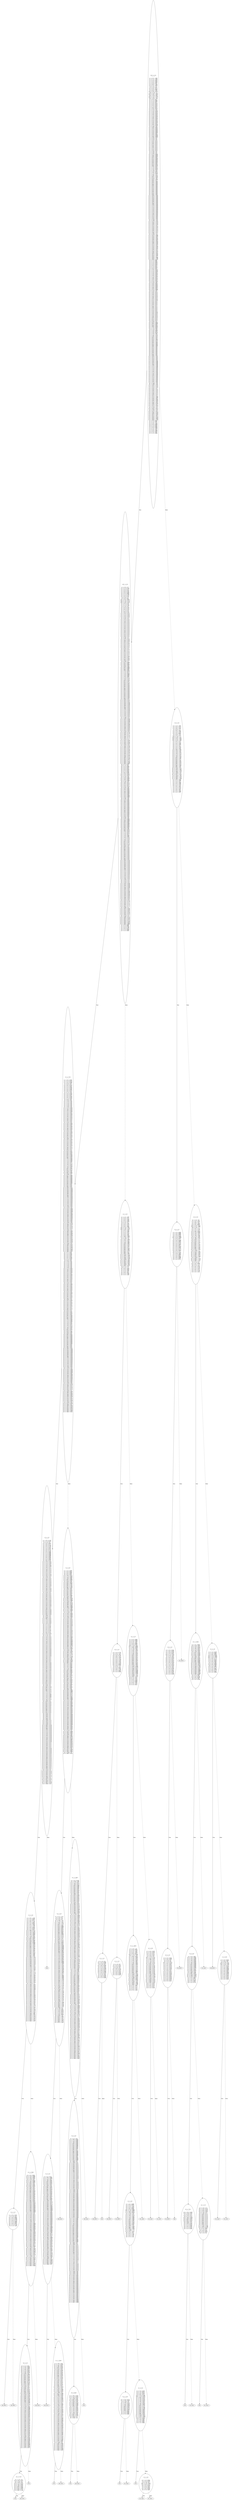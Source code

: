 digraph {
0 [label="w12 <= 0.5
--------------

s1 <= 0.5 : 1.069
s1 <= 1.5 : 1.048
s1 <= 2.5 : 1.039
s1 <= 3.5 : 0.994
s1 <= 4.5 : 1.049
s1 <= 5.5 : 0.987
s1 <= 6.5 : 1.105
s2 <= 0.5 : 1.088
s2 <= 1.5 : 1.074
s2 <= 2.5 : 1.04
s2 <= 3.5 : 0.974
s2 <= 4.5 : 1.055
s2 <= 5.5 : 0.998
s2 <= 6.5 : 1.105
w12 <= 0.5 : 0.912
w12 <= 2.0 : 1.0
w12 <= 4.0 : 1.003
w12 <= 6.5 : 1.091
w21 <= 0.5 : 0.96
w21 <= 2.0 : 1.034
w21 <= 4.0 : 1.037
w21 <= 6.5 : 1.09
x1 <= 0.5 : 0.977
x1 <= 1.5 : 0.984
x1 <= 2.5 : 0.983
x1 <= 3.5 : 0.917
x1 <= 4.5 : 0.919
x1 <= 5.5 : 0.918
x1 <= 6.5 : 0.916
x1 <= 7.5 : 0.919
x1 <= 8.5 : 0.922
x1 <= 9.5 : 0.925
x1 <= 10.5 : 0.927
x1 <= 11.5 : 0.93
x1 <= 12.5 : 0.933
x1 <= 13.5 : 0.935
x1 <= 14.5 : 0.937
x1 <= 15.5 : 0.939
x1 <= 16.5 : 0.941
x1 <= 17.5 : 0.943
x1 <= 18.5 : 0.945
x1 <= 19.5 : 0.947
x1 <= 20.5 : 0.949
x1 <= 21.5 : 0.951
x1 <= 22.5 : 0.952
x1 <= 23.5 : 0.954
x1 <= 24.5 : 0.955
x1 <= 25.5 : 0.957
x1 <= 26.5 : 0.958
x1 <= 27.5 : 0.959
x1 <= 28.5 : 0.96
x1 <= 29.5 : 0.961
x1 <= 30.5 : 0.962
x1 <= 31.5 : 0.963
x1 <= 32.5 : 0.964
x1 <= 33.5 : 0.965
x1 <= 34.5 : 0.966
x1 <= 35.5 : 0.967
x1 <= 36.5 : 0.967
x1 <= 37.5 : 0.968
x1 <= 38.5 : 0.969
x1 <= 39.5 : 0.969
x1 <= 40.5 : 0.97
x1 <= 41.5 : 0.97
x1 <= 42.5 : 0.97
x1 <= 43.5 : 0.971
x1 <= 44.5 : 0.971
x1 <= 45.5 : 0.971
x1 <= 46.5 : 0.971
x1 <= 47.5 : 0.971
x1 <= 48.5 : 0.971
x1 <= 49.5 : 0.971
x1 <= 50.5 : 0.971
x1 <= 51.5 : 0.971
x1 <= 52.5 : 0.971
x1 <= 53.5 : 0.971
x1 <= 54.5 : 0.97
x1 <= 55.5 : 0.97
x1 <= 56.5 : 0.97
x1 <= 57.5 : 0.969
x1 <= 58.5 : 0.968
x1 <= 59.5 : 0.968
x1 <= 60.5 : 0.967
x1 <= 61.5 : 0.966
x1 <= 62.5 : 0.966
x1 <= 63.5 : 0.965
x1 <= 64.5 : 0.964
x1 <= 65.5 : 0.963
x1 <= 66.5 : 0.962
x1 <= 67.5 : 0.961
x1 <= 68.5 : 0.959
x1 <= 69.5 : 0.958
x1 <= 70.5 : 0.957
x1 <= 71.5 : 0.955
x1 <= 72.5 : 0.954
x1 <= 73.5 : 0.952
x1 <= 74.5 : 0.95
x1 <= 75.5 : 0.947
x1 <= 76.5 : 0.974
x1 <= 77.5 : 0.994
x1 <= 78.5 : 1.011
x1 <= 79.5 : 1.025
x1 <= 80.5 : 1.038
x1 <= 81.5 : 1.049
x1 <= 82.5 : 1.06
x1 <= 83.5 : 1.069
x1 <= 84.5 : 1.077
x1 <= 85.5 : 1.083
x1 <= 86.5 : 1.084
x1 <= 87.5 : 1.084
x1 <= 88.5 : 1.084
x1 <= 89.5 : 1.085
x1 <= 90.5 : 1.085
x1 <= 91.5 : 1.085
x1 <= 92.5 : 1.085
x1 <= 93.5 : 1.085
x1 <= 94.5 : 1.085
x1 <= 95.5 : 1.085
x1 <= 96.5 : 1.085
x1 <= 97.5 : 1.085
x1 <= 98.5 : 1.085
x1 <= 99.5 : 1.085
x1 <= 100.5 : 1.085
x1 <= 101.5 : 1.085
x1 <= 102.5 : 1.085
x1 <= 103.5 : 1.085
x1 <= 104.5 : 1.085
x1 <= 105.5 : 1.085
x1 <= 106.5 : 1.085
x1 <= 107.5 : 1.085
x1 <= 108.5 : 1.085
x1 <= 109.5 : 1.084
x1 <= 110.5 : 1.084
x1 <= 111.5 : 1.084
x1 <= 112.5 : 1.084
x1 <= 113.5 : 1.084
x1 <= 114.5 : 1.084
x1 <= 115.5 : 1.083
x1 <= 116.5 : 1.083
x1 <= 117.5 : 1.083
x1 <= 118.5 : 1.083
x1 <= 119.5 : 1.082
x1 <= 120.5 : 1.082
x1 <= 121.5 : 1.082
x1 <= 122.5 : 1.081
x1 <= 123.5 : 1.081
x1 <= 124.5 : 1.081
x1 <= 125.5 : 1.08
x1 <= 126.5 : 1.08
x1 <= 127.5 : 1.079
x1 <= 128.5 : 1.079
x1 <= 129.5 : 1.078
x1 <= 130.5 : 1.078
x1 <= 131.5 : 1.077
x1 <= 132.5 : 1.076
x1 <= 133.5 : 1.076
x1 <= 134.5 : 1.075
x1 <= 135.5 : 1.074
x1 <= 136.5 : 1.074
x1 <= 137.5 : 1.073
x1 <= 138.5 : 1.072
x1 <= 139.5 : 1.071
x1 <= 140.5 : 1.07
x1 <= 141.5 : 1.069
x1 <= 142.5 : 1.068
x1 <= 143.5 : 1.067
x1 <= 144.5 : 1.065
x1 <= 145.5 : 1.064
x1 <= 146.5 : 1.063
x1 <= 147.5 : 1.061
x1 <= 148.5 : 1.059
x1 <= 149.5 : 1.058
x1 <= 150.5 : 1.056
x1 <= 151.5 : 1.053
x1 <= 152.5 : 1.051
x1 <= 153.5 : 1.048
x1 <= 154.5 : 1.045
x1 <= 155.5 : 1.042
x1 <= 156.5 : 1.037
x1 <= 157.5 : 1.031
x1 <= 158.5 : 1.019
x1 <= 159.5 : 1.031
x1 <= 160.5 : 1.043
x1 <= 161.5 : 1.054
x1 <= 162.5 : 1.066
x1 <= 163.5 : 1.077
x1 <= 164.5 : 1.088
x1 <= 165.5 : 1.098
x1 <= 166.5 : 1.108
x2 <= 0.5 : 0.993
x2 <= 1.5 : 0.991
x2 <= 2.5 : 0.984
x2 <= 3.5 : 0.928
x2 <= 4.5 : 0.928
x2 <= 5.5 : 0.926
x2 <= 6.5 : 0.922
x2 <= 7.5 : 0.925
x2 <= 8.5 : 0.928
x2 <= 9.5 : 0.931
x2 <= 10.5 : 0.933
x2 <= 11.5 : 0.936
x2 <= 12.5 : 0.938
x2 <= 13.5 : 0.941
x2 <= 14.5 : 0.943
x2 <= 15.5 : 0.945
x2 <= 16.5 : 0.947
x2 <= 17.5 : 0.949
x2 <= 18.5 : 0.951
x2 <= 19.5 : 0.953
x2 <= 20.5 : 0.955
x2 <= 21.5 : 0.957
x2 <= 22.5 : 0.958
x2 <= 23.5 : 0.96
x2 <= 24.5 : 0.961
x2 <= 25.5 : 0.962
x2 <= 26.5 : 0.964
x2 <= 27.5 : 0.965
x2 <= 28.5 : 0.966
x2 <= 29.5 : 0.967
x2 <= 30.5 : 0.968
x2 <= 31.5 : 0.969
x2 <= 32.5 : 0.97
x2 <= 33.5 : 0.971
x2 <= 34.5 : 0.972
x2 <= 35.5 : 0.973
x2 <= 36.5 : 0.973
x2 <= 37.5 : 0.974
x2 <= 38.5 : 0.974
x2 <= 39.5 : 0.975
x2 <= 40.5 : 0.975
x2 <= 41.5 : 0.976
x2 <= 42.5 : 0.976
x2 <= 43.5 : 0.977
x2 <= 44.5 : 0.977
x2 <= 45.5 : 0.977
x2 <= 46.5 : 0.977
x2 <= 47.5 : 0.977
x2 <= 48.5 : 0.977
x2 <= 49.5 : 0.977
x2 <= 50.5 : 0.977
x2 <= 51.5 : 0.977
x2 <= 52.5 : 0.977
x2 <= 53.5 : 0.977
x2 <= 54.5 : 0.976
x2 <= 55.5 : 0.976
x2 <= 56.5 : 0.975
x2 <= 57.5 : 0.975
x2 <= 58.5 : 0.974
x2 <= 59.5 : 0.974
x2 <= 60.5 : 0.973
x2 <= 61.5 : 0.972
x2 <= 62.5 : 0.972
x2 <= 63.5 : 0.971
x2 <= 64.5 : 0.97
x2 <= 65.5 : 0.969
x2 <= 66.5 : 0.968
x2 <= 67.5 : 0.967
x2 <= 68.5 : 0.965
x2 <= 69.5 : 0.964
x2 <= 70.5 : 0.963
x2 <= 71.5 : 0.961
x2 <= 72.5 : 0.96
x2 <= 73.5 : 0.962
x2 <= 74.5 : 0.967
x2 <= 75.5 : 0.974
x2 <= 76.5 : 0.987
x2 <= 77.5 : 1.001
x2 <= 78.5 : 1.015
x2 <= 79.5 : 1.029
x2 <= 80.5 : 1.041
x2 <= 81.5 : 1.052
x2 <= 82.5 : 1.061
x2 <= 83.5 : 1.069
x2 <= 84.5 : 1.075
x2 <= 85.5 : 1.083
x2 <= 86.5 : 1.084
x2 <= 87.5 : 1.085
x2 <= 88.5 : 1.086
x2 <= 89.5 : 1.086
x2 <= 90.5 : 1.087
x2 <= 91.5 : 1.087
x2 <= 92.5 : 1.087
x2 <= 93.5 : 1.087
x2 <= 94.5 : 1.087
x2 <= 95.5 : 1.087
x2 <= 96.5 : 1.087
x2 <= 97.5 : 1.087
x2 <= 98.5 : 1.087
x2 <= 99.5 : 1.087
x2 <= 100.5 : 1.087
x2 <= 101.5 : 1.087
x2 <= 102.5 : 1.087
x2 <= 103.5 : 1.087
x2 <= 104.5 : 1.087
x2 <= 105.5 : 1.086
x2 <= 106.5 : 1.086
x2 <= 107.5 : 1.086
x2 <= 108.5 : 1.086
x2 <= 109.5 : 1.086
x2 <= 110.5 : 1.086
x2 <= 111.5 : 1.086
x2 <= 112.5 : 1.085
x2 <= 113.5 : 1.085
x2 <= 114.5 : 1.085
x2 <= 115.5 : 1.085
x2 <= 116.5 : 1.085
x2 <= 117.5 : 1.084
x2 <= 118.5 : 1.084
x2 <= 119.5 : 1.084
x2 <= 120.5 : 1.083
x2 <= 121.5 : 1.083
x2 <= 122.5 : 1.083
x2 <= 123.5 : 1.082
x2 <= 124.5 : 1.082
x2 <= 125.5 : 1.082
x2 <= 126.5 : 1.081
x2 <= 127.5 : 1.081
x2 <= 128.5 : 1.08
x2 <= 129.5 : 1.08
x2 <= 130.5 : 1.079
x2 <= 131.5 : 1.079
x2 <= 132.5 : 1.078
x2 <= 133.5 : 1.077
x2 <= 134.5 : 1.077
x2 <= 135.5 : 1.076
x2 <= 136.5 : 1.075
x2 <= 137.5 : 1.074
x2 <= 138.5 : 1.073
x2 <= 139.5 : 1.073
x2 <= 140.5 : 1.072
x2 <= 141.5 : 1.071
x2 <= 142.5 : 1.069
x2 <= 143.5 : 1.068
x2 <= 144.5 : 1.067
x2 <= 145.5 : 1.066
x2 <= 146.5 : 1.064
x2 <= 147.5 : 1.063
x2 <= 148.5 : 1.061
x2 <= 149.5 : 1.059
x2 <= 150.5 : 1.057
x2 <= 151.5 : 1.055
x2 <= 152.5 : 1.053
x2 <= 153.5 : 1.05
x2 <= 154.5 : 1.047
x2 <= 155.5 : 1.043
x2 <= 156.5 : 1.04
x2 <= 157.5 : 1.037
x2 <= 158.5 : 1.034
x2 <= 159.5 : 1.039
x2 <= 160.5 : 1.046
x2 <= 161.5 : 1.055
x2 <= 162.5 : 1.067
x2 <= 163.5 : 1.078
x2 <= 164.5 : 1.089
x2 <= 165.5 : 1.099
x2 <= 166.5 : 1.108
y1 <= 0.5 : 0.953
y1 <= 1.5 : 0.987
y1 <= 2.5 : 1.012
y1 <= 3.5 : 1.095
y2 <= 0.5 : 0.966
y2 <= 1.5 : 0.992
y2 <= 2.5 : 0.985
z1 <= 0.5 : 0.988
z1 <= 1.5 : 1.008
z1 <= 2.5 : 1.021
z1 <= 3.5 : 1.096
z2 <= 0.5 : 0.995
z2 <= 1.5 : 1.007
z2 <= 2.5 : 0.988"];
1 [label="w21 <= 0.5
--------------

s1 <= 0.5 : 0.77
s1 <= 1.5 : 0.746
s1 <= 2.5 : 0.737
s1 <= 3.5 : 0.703
s1 <= 4.5 : 0.761
s1 <= 5.5 : 0.769
s2 <= 0.5 : 0.809
s2 <= 1.5 : 0.789
s2 <= 2.5 : 0.749
s2 <= 3.5 : 0.727
s2 <= 4.5 : 0.782
s2 <= 5.5 : 0.7
s2 <= 6.5 : 0.802
w21 <= 0.5 : 0.626
w21 <= 2.0 : 0.732
w21 <= 4.0 : 0.736
w21 <= 6.5 : 0.787
x1 <= 0.5 : 0.741
x1 <= 1.5 : 0.742
x1 <= 2.5 : 0.738
x1 <= 3.5 : 0.73
x1 <= 4.5 : 0.728
x1 <= 5.5 : 0.725
x1 <= 6.5 : 0.719
x1 <= 7.5 : 0.721
x1 <= 8.5 : 0.722
x1 <= 9.5 : 0.724
x1 <= 10.5 : 0.725
x1 <= 11.5 : 0.726
x1 <= 12.5 : 0.728
x1 <= 13.5 : 0.729
x1 <= 14.5 : 0.729
x1 <= 15.5 : 0.73
x1 <= 16.5 : 0.731
x1 <= 17.5 : 0.732
x1 <= 18.5 : 0.732
x1 <= 19.5 : 0.732
x1 <= 20.5 : 0.733
x1 <= 21.5 : 0.733
x1 <= 22.5 : 0.733
x1 <= 23.5 : 0.733
x1 <= 24.5 : 0.733
x1 <= 25.5 : 0.733
x1 <= 26.5 : 0.733
x1 <= 27.5 : 0.733
x1 <= 28.5 : 0.733
x1 <= 29.5 : 0.733
x1 <= 30.5 : 0.732
x1 <= 31.5 : 0.732
x1 <= 32.5 : 0.732
x1 <= 33.5 : 0.731
x1 <= 34.5 : 0.731
x1 <= 35.5 : 0.73
x1 <= 36.5 : 0.73
x1 <= 37.5 : 0.729
x1 <= 38.5 : 0.728
x1 <= 39.5 : 0.728
x1 <= 40.5 : 0.727
x1 <= 41.5 : 0.726
x1 <= 42.5 : 0.725
x1 <= 43.5 : 0.724
x1 <= 44.5 : 0.723
x1 <= 45.5 : 0.722
x1 <= 46.5 : 0.721
x1 <= 47.5 : 0.72
x1 <= 48.5 : 0.719
x1 <= 49.5 : 0.717
x1 <= 50.5 : 0.716
x1 <= 51.5 : 0.715
x1 <= 52.5 : 0.713
x1 <= 53.5 : 0.712
x1 <= 54.5 : 0.711
x1 <= 55.5 : 0.709
x1 <= 56.5 : 0.707
x1 <= 57.5 : 0.706
x1 <= 58.5 : 0.704
x1 <= 59.5 : 0.702
x1 <= 60.5 : 0.7
x1 <= 61.5 : 0.699
x1 <= 62.5 : 0.697
x1 <= 63.5 : 0.695
x1 <= 64.5 : 0.692
x1 <= 65.5 : 0.69
x1 <= 66.5 : 0.688
x1 <= 67.5 : 0.686
x1 <= 68.5 : 0.683
x1 <= 69.5 : 0.681
x1 <= 70.5 : 0.678
x1 <= 71.5 : 0.675
x1 <= 72.5 : 0.673
x1 <= 73.5 : 0.669
x1 <= 74.5 : 0.666
x1 <= 75.5 : 0.662
x1 <= 76.5 : 0.691
x1 <= 77.5 : 0.712
x1 <= 78.5 : 0.729
x1 <= 79.5 : 0.743
x1 <= 80.5 : 0.756
x1 <= 81.5 : 0.767
x1 <= 82.5 : 0.778
x1 <= 83.5 : 0.786
x1 <= 84.5 : 0.793
x1 <= 85.5 : 0.799
x1 <= 86.5 : 0.799
x1 <= 87.5 : 0.799
x1 <= 88.5 : 0.799
x1 <= 89.5 : 0.799
x1 <= 90.5 : 0.799
x1 <= 91.5 : 0.799
x1 <= 92.5 : 0.799
x1 <= 93.5 : 0.799
x1 <= 94.5 : 0.799
x1 <= 95.5 : 0.798
x1 <= 96.5 : 0.798
x1 <= 97.5 : 0.798
x1 <= 98.5 : 0.798
x1 <= 99.5 : 0.797
x1 <= 100.5 : 0.797
x1 <= 101.5 : 0.797
x1 <= 102.5 : 0.797
x1 <= 103.5 : 0.796
x1 <= 104.5 : 0.796
x1 <= 105.5 : 0.796
x1 <= 106.5 : 0.795
x1 <= 107.5 : 0.795
x1 <= 108.5 : 0.795
x1 <= 109.5 : 0.794
x1 <= 110.5 : 0.794
x1 <= 111.5 : 0.794
x1 <= 112.5 : 0.793
x1 <= 113.5 : 0.793
x1 <= 114.5 : 0.792
x1 <= 115.5 : 0.792
x1 <= 116.5 : 0.791
x1 <= 117.5 : 0.791
x1 <= 118.5 : 0.79
x1 <= 119.5 : 0.79
x1 <= 120.5 : 0.789
x1 <= 121.5 : 0.789
x1 <= 122.5 : 0.788
x1 <= 123.5 : 0.788
x1 <= 124.5 : 0.787
x1 <= 125.5 : 0.786
x1 <= 126.5 : 0.786
x1 <= 127.5 : 0.785
x1 <= 128.5 : 0.784
x1 <= 129.5 : 0.783
x1 <= 130.5 : 0.782
x1 <= 131.5 : 0.782
x1 <= 132.5 : 0.781
x1 <= 133.5 : 0.78
x1 <= 134.5 : 0.779
x1 <= 135.5 : 0.778
x1 <= 136.5 : 0.777
x1 <= 137.5 : 0.776
x1 <= 138.5 : 0.774
x1 <= 139.5 : 0.773
x1 <= 140.5 : 0.772
x1 <= 141.5 : 0.77
x1 <= 142.5 : 0.769
x1 <= 143.5 : 0.767
x1 <= 144.5 : 0.766
x1 <= 145.5 : 0.764
x1 <= 146.5 : 0.762
x1 <= 147.5 : 0.76
x1 <= 148.5 : 0.758
x1 <= 149.5 : 0.756
x1 <= 150.5 : 0.753
x1 <= 151.5 : 0.751
x1 <= 152.5 : 0.748
x1 <= 153.5 : 0.744
x1 <= 154.5 : 0.741
x1 <= 155.5 : 0.736
x1 <= 156.5 : 0.731
x1 <= 157.5 : 0.723
x1 <= 158.5 : 0.709
x1 <= 159.5 : 0.722
x1 <= 160.5 : 0.735
x1 <= 161.5 : 0.748
x1 <= 162.5 : 0.761
x1 <= 163.5 : 0.773
x1 <= 164.5 : 0.785
x1 <= 165.5 : 0.796
x1 <= 166.5 : 0.806
x2 <= 0.5 : 0.678
x2 <= 1.5 : 0.67
x2 <= 2.5 : 0.664
x2 <= 3.5 : 0.626
x2 <= 4.5 : 0.631
x2 <= 5.5 : 0.635
x2 <= 6.5 : 0.639
x2 <= 7.5 : 0.643
x2 <= 8.5 : 0.646
x2 <= 9.5 : 0.649
x2 <= 10.5 : 0.652
x2 <= 11.5 : 0.655
x2 <= 12.5 : 0.657
x2 <= 13.5 : 0.66
x2 <= 14.5 : 0.662
x2 <= 15.5 : 0.665
x2 <= 16.5 : 0.667
x2 <= 17.5 : 0.669
x2 <= 18.5 : 0.67
x2 <= 19.5 : 0.672
x2 <= 20.5 : 0.674
x2 <= 21.5 : 0.675
x2 <= 22.5 : 0.677
x2 <= 23.5 : 0.678
x2 <= 24.5 : 0.68
x2 <= 25.5 : 0.681
x2 <= 26.5 : 0.682
x2 <= 27.5 : 0.683
x2 <= 28.5 : 0.684
x2 <= 29.5 : 0.685
x2 <= 30.5 : 0.686
x2 <= 31.5 : 0.687
x2 <= 32.5 : 0.688
x2 <= 33.5 : 0.688
x2 <= 34.5 : 0.689
x2 <= 35.5 : 0.69
x2 <= 36.5 : 0.69
x2 <= 37.5 : 0.691
x2 <= 38.5 : 0.691
x2 <= 39.5 : 0.691
x2 <= 40.5 : 0.692
x2 <= 41.5 : 0.692
x2 <= 42.5 : 0.692
x2 <= 43.5 : 0.692
x2 <= 44.5 : 0.692
x2 <= 45.5 : 0.693
x2 <= 46.5 : 0.693
x2 <= 47.5 : 0.692
x2 <= 48.5 : 0.692
x2 <= 49.5 : 0.692
x2 <= 50.5 : 0.692
x2 <= 51.5 : 0.692
x2 <= 52.5 : 0.692
x2 <= 53.5 : 0.691
x2 <= 54.5 : 0.691
x2 <= 55.5 : 0.69
x2 <= 56.5 : 0.69
x2 <= 57.5 : 0.689
x2 <= 58.5 : 0.689
x2 <= 59.5 : 0.688
x2 <= 60.5 : 0.687
x2 <= 61.5 : 0.686
x2 <= 62.5 : 0.686
x2 <= 63.5 : 0.685
x2 <= 64.5 : 0.684
x2 <= 65.5 : 0.683
x2 <= 66.5 : 0.681
x2 <= 67.5 : 0.68
x2 <= 68.5 : 0.679
x2 <= 69.5 : 0.678
x2 <= 70.5 : 0.676
x2 <= 71.5 : 0.675
x2 <= 72.5 : 0.673
x2 <= 73.5 : 0.677
x2 <= 74.5 : 0.683
x2 <= 75.5 : 0.691
x2 <= 76.5 : 0.703
x2 <= 77.5 : 0.716
x2 <= 78.5 : 0.729
x2 <= 79.5 : 0.742
x2 <= 80.5 : 0.753
x2 <= 81.5 : 0.763
x2 <= 82.5 : 0.772
x2 <= 83.5 : 0.778
x2 <= 84.5 : 0.783
x2 <= 85.5 : 0.79
x2 <= 86.5 : 0.791
x2 <= 87.5 : 0.792
x2 <= 88.5 : 0.792
x2 <= 89.5 : 0.792
x2 <= 90.5 : 0.792
x2 <= 91.5 : 0.792
x2 <= 92.5 : 0.792
x2 <= 93.5 : 0.792
x2 <= 94.5 : 0.792
x2 <= 95.5 : 0.793
x2 <= 96.5 : 0.793
x2 <= 97.5 : 0.793
x2 <= 98.5 : 0.793
x2 <= 99.5 : 0.793
x2 <= 100.5 : 0.793
x2 <= 101.5 : 0.793
x2 <= 102.5 : 0.793
x2 <= 103.5 : 0.793
x2 <= 104.5 : 0.792
x2 <= 105.5 : 0.792
x2 <= 106.5 : 0.792
x2 <= 107.5 : 0.792
x2 <= 108.5 : 0.792
x2 <= 109.5 : 0.792
x2 <= 110.5 : 0.792
x2 <= 111.5 : 0.792
x2 <= 112.5 : 0.792
x2 <= 113.5 : 0.792
x2 <= 114.5 : 0.792
x2 <= 115.5 : 0.791
x2 <= 116.5 : 0.791
x2 <= 117.5 : 0.791
x2 <= 118.5 : 0.791
x2 <= 119.5 : 0.791
x2 <= 120.5 : 0.79
x2 <= 121.5 : 0.79
x2 <= 122.5 : 0.79
x2 <= 123.5 : 0.79
x2 <= 124.5 : 0.789
x2 <= 125.5 : 0.789
x2 <= 126.5 : 0.789
x2 <= 127.5 : 0.788
x2 <= 128.5 : 0.788
x2 <= 129.5 : 0.787
x2 <= 130.5 : 0.787
x2 <= 131.5 : 0.787
x2 <= 132.5 : 0.786
x2 <= 133.5 : 0.786
x2 <= 134.5 : 0.785
x2 <= 135.5 : 0.784
x2 <= 136.5 : 0.784
x2 <= 137.5 : 0.783
x2 <= 138.5 : 0.782
x2 <= 139.5 : 0.782
x2 <= 140.5 : 0.781
x2 <= 141.5 : 0.78
x2 <= 142.5 : 0.779
x2 <= 143.5 : 0.778
x2 <= 144.5 : 0.777
x2 <= 145.5 : 0.776
x2 <= 146.5 : 0.774
x2 <= 147.5 : 0.773
x2 <= 148.5 : 0.771
x2 <= 149.5 : 0.77
x2 <= 150.5 : 0.768
x2 <= 151.5 : 0.766
x2 <= 152.5 : 0.764
x2 <= 153.5 : 0.761
x2 <= 154.5 : 0.758
x2 <= 155.5 : 0.754
x2 <= 156.5 : 0.752
x2 <= 157.5 : 0.75
x2 <= 158.5 : 0.75
x2 <= 159.5 : 0.753
x2 <= 160.5 : 0.758
x2 <= 161.5 : 0.765
x2 <= 162.5 : 0.775
x2 <= 163.5 : 0.784
x2 <= 164.5 : 0.794
x2 <= 165.5 : 0.802
x2 <= 166.5 : 0.809
z1 <= 0.5 : 0.664
z1 <= 1.5 : 0.691
z1 <= 2.5 : 0.709
z1 <= 3.5 : 0.799
z2 <= 0.5 : 0.676
z2 <= 1.5 : 0.698
z2 <= 2.5 : 0.691"];
2 [label="x1 <= 75.5
--------------

s1 <= 0.5 : 0.505
s1 <= 1.5 : 0.479
s1 <= 2.5 : 0.458
s1 <= 3.5 : 0.449
s1 <= 4.5 : 0.47
s1 <= 5.5 : 0.474
s2 <= 0.5 : 0.505
s2 <= 1.5 : 0.481
s2 <= 2.5 : 0.458
s2 <= 3.5 : 0.449
s2 <= 4.5 : 0.484
s2 <= 5.5 : 0.474
x1 <= 0.5 : 0.461
x1 <= 1.5 : 0.46
x1 <= 2.5 : 0.459
x1 <= 3.5 : 0.456
x1 <= 4.5 : 0.457
x1 <= 5.5 : 0.458
x1 <= 6.5 : 0.459
x1 <= 7.5 : 0.459
x1 <= 8.5 : 0.46
x1 <= 9.5 : 0.46
x1 <= 10.5 : 0.46
x1 <= 11.5 : 0.46
x1 <= 12.5 : 0.46
x1 <= 13.5 : 0.46
x1 <= 14.5 : 0.46
x1 <= 15.5 : 0.46
x1 <= 16.5 : 0.46
x1 <= 17.5 : 0.459
x1 <= 18.5 : 0.459
x1 <= 19.5 : 0.459
x1 <= 20.5 : 0.458
x1 <= 21.5 : 0.458
x1 <= 22.5 : 0.457
x1 <= 23.5 : 0.456
x1 <= 24.5 : 0.456
x1 <= 25.5 : 0.455
x1 <= 26.5 : 0.455
x1 <= 27.5 : 0.454
x1 <= 28.5 : 0.453
x1 <= 29.5 : 0.452
x1 <= 30.5 : 0.451
x1 <= 31.5 : 0.451
x1 <= 32.5 : 0.45
x1 <= 33.5 : 0.449
x1 <= 34.5 : 0.448
x1 <= 35.5 : 0.447
x1 <= 36.5 : 0.446
x1 <= 37.5 : 0.445
x1 <= 38.5 : 0.444
x1 <= 39.5 : 0.443
x1 <= 40.5 : 0.442
x1 <= 41.5 : 0.44
x1 <= 42.5 : 0.439
x1 <= 43.5 : 0.438
x1 <= 44.5 : 0.437
x1 <= 45.5 : 0.435
x1 <= 46.5 : 0.434
x1 <= 47.5 : 0.433
x1 <= 48.5 : 0.431
x1 <= 49.5 : 0.43
x1 <= 50.5 : 0.428
x1 <= 51.5 : 0.427
x1 <= 52.5 : 0.425
x1 <= 53.5 : 0.424
x1 <= 54.5 : 0.422
x1 <= 55.5 : 0.421
x1 <= 56.5 : 0.419
x1 <= 57.5 : 0.417
x1 <= 58.5 : 0.415
x1 <= 59.5 : 0.413
x1 <= 60.5 : 0.411
x1 <= 61.5 : 0.41
x1 <= 62.5 : 0.407
x1 <= 63.5 : 0.405
x1 <= 64.5 : 0.403
x1 <= 65.5 : 0.401
x1 <= 66.5 : 0.399
x1 <= 67.5 : 0.396
x1 <= 68.5 : 0.394
x1 <= 69.5 : 0.392
x1 <= 70.5 : 0.389
x1 <= 71.5 : 0.386
x1 <= 72.5 : 0.384
x1 <= 73.5 : 0.381
x1 <= 74.5 : 0.377
x1 <= 75.5 : 0.374
x1 <= 76.5 : 0.403
x1 <= 77.5 : 0.423
x1 <= 78.5 : 0.438
x1 <= 79.5 : 0.451
x1 <= 80.5 : 0.463
x1 <= 81.5 : 0.472
x1 <= 82.5 : 0.482
x1 <= 83.5 : 0.49
x1 <= 84.5 : 0.495
x1 <= 85.5 : 0.499
x1 <= 86.5 : 0.5
x1 <= 87.5 : 0.499
x1 <= 88.5 : 0.499
x1 <= 89.5 : 0.499
x1 <= 90.5 : 0.498
x1 <= 91.5 : 0.498
x1 <= 92.5 : 0.498
x1 <= 93.5 : 0.498
x1 <= 94.5 : 0.498
x1 <= 95.5 : 0.498
x1 <= 96.5 : 0.497
x1 <= 97.5 : 0.497
x1 <= 98.5 : 0.497
x1 <= 99.5 : 0.497
x1 <= 100.5 : 0.497
x1 <= 101.5 : 0.496
x1 <= 102.5 : 0.496
x1 <= 103.5 : 0.496
x1 <= 104.5 : 0.496
x1 <= 105.5 : 0.495
x1 <= 106.5 : 0.495
x1 <= 107.5 : 0.495
x1 <= 108.5 : 0.495
x1 <= 109.5 : 0.494
x1 <= 110.5 : 0.494
x1 <= 111.5 : 0.494
x1 <= 112.5 : 0.493
x1 <= 113.5 : 0.493
x1 <= 114.5 : 0.493
x1 <= 115.5 : 0.492
x1 <= 116.5 : 0.492
x1 <= 117.5 : 0.491
x1 <= 118.5 : 0.491
x1 <= 119.5 : 0.491
x1 <= 120.5 : 0.49
x1 <= 121.5 : 0.49
x1 <= 122.5 : 0.489
x1 <= 123.5 : 0.489
x1 <= 124.5 : 0.488
x1 <= 125.5 : 0.488
x1 <= 126.5 : 0.487
x1 <= 127.5 : 0.486
x1 <= 128.5 : 0.486
x1 <= 129.5 : 0.485
x1 <= 130.5 : 0.484
x1 <= 131.5 : 0.484
x1 <= 132.5 : 0.483
x1 <= 133.5 : 0.482
x1 <= 134.5 : 0.481
x1 <= 135.5 : 0.481
x1 <= 136.5 : 0.48
x1 <= 137.5 : 0.479
x1 <= 138.5 : 0.478
x1 <= 139.5 : 0.477
x1 <= 140.5 : 0.476
x1 <= 141.5 : 0.474
x1 <= 142.5 : 0.473
x1 <= 143.5 : 0.472
x1 <= 144.5 : 0.47
x1 <= 145.5 : 0.469
x1 <= 146.5 : 0.467
x1 <= 147.5 : 0.466
x1 <= 148.5 : 0.464
x1 <= 149.5 : 0.462
x1 <= 150.5 : 0.459
x1 <= 151.5 : 0.457
x1 <= 152.5 : 0.454
x1 <= 153.5 : 0.451
x1 <= 154.5 : 0.448
x1 <= 155.5 : 0.443
x1 <= 156.5 : 0.438
x1 <= 157.5 : 0.432
x1 <= 158.5 : 0.42
x1 <= 159.5 : 0.432
x1 <= 160.5 : 0.442
x1 <= 161.5 : 0.453
x1 <= 162.5 : 0.464
x1 <= 163.5 : 0.474
x1 <= 164.5 : 0.484
x1 <= 165.5 : 0.493
x1 <= 166.5 : 0.501
x2 <= 0.5 : 0.462
x2 <= 1.5 : 0.461
x2 <= 2.5 : 0.459
x2 <= 3.5 : 0.456
x2 <= 4.5 : 0.457
x2 <= 5.5 : 0.458
x2 <= 6.5 : 0.459
x2 <= 7.5 : 0.459
x2 <= 8.5 : 0.46
x2 <= 9.5 : 0.46
x2 <= 10.5 : 0.46
x2 <= 11.5 : 0.46
x2 <= 12.5 : 0.46
x2 <= 13.5 : 0.46
x2 <= 14.5 : 0.46
x2 <= 15.5 : 0.46
x2 <= 16.5 : 0.46
x2 <= 17.5 : 0.459
x2 <= 18.5 : 0.459
x2 <= 19.5 : 0.459
x2 <= 20.5 : 0.458
x2 <= 21.5 : 0.458
x2 <= 22.5 : 0.457
x2 <= 23.5 : 0.456
x2 <= 24.5 : 0.456
x2 <= 25.5 : 0.455
x2 <= 26.5 : 0.455
x2 <= 27.5 : 0.454
x2 <= 28.5 : 0.453
x2 <= 29.5 : 0.452
x2 <= 30.5 : 0.451
x2 <= 31.5 : 0.451
x2 <= 32.5 : 0.45
x2 <= 33.5 : 0.449
x2 <= 34.5 : 0.448
x2 <= 35.5 : 0.447
x2 <= 36.5 : 0.446
x2 <= 37.5 : 0.445
x2 <= 38.5 : 0.444
x2 <= 39.5 : 0.443
x2 <= 40.5 : 0.442
x2 <= 41.5 : 0.44
x2 <= 42.5 : 0.439
x2 <= 43.5 : 0.438
x2 <= 44.5 : 0.437
x2 <= 45.5 : 0.435
x2 <= 46.5 : 0.434
x2 <= 47.5 : 0.433
x2 <= 48.5 : 0.431
x2 <= 49.5 : 0.43
x2 <= 50.5 : 0.428
x2 <= 51.5 : 0.427
x2 <= 52.5 : 0.425
x2 <= 53.5 : 0.424
x2 <= 54.5 : 0.422
x2 <= 55.5 : 0.421
x2 <= 56.5 : 0.419
x2 <= 57.5 : 0.417
x2 <= 58.5 : 0.415
x2 <= 59.5 : 0.413
x2 <= 60.5 : 0.411
x2 <= 61.5 : 0.41
x2 <= 62.5 : 0.407
x2 <= 63.5 : 0.405
x2 <= 64.5 : 0.403
x2 <= 65.5 : 0.401
x2 <= 66.5 : 0.399
x2 <= 67.5 : 0.396
x2 <= 68.5 : 0.394
x2 <= 69.5 : 0.392
x2 <= 70.5 : 0.389
x2 <= 71.5 : 0.386
x2 <= 72.5 : 0.384
x2 <= 73.5 : 0.387
x2 <= 74.5 : 0.392
x2 <= 75.5 : 0.401
x2 <= 76.5 : 0.413
x2 <= 77.5 : 0.425
x2 <= 78.5 : 0.438
x2 <= 79.5 : 0.451
x2 <= 80.5 : 0.463
x2 <= 81.5 : 0.472
x2 <= 82.5 : 0.48
x2 <= 83.5 : 0.486
x2 <= 84.5 : 0.49
x2 <= 85.5 : 0.497
x2 <= 86.5 : 0.498
x2 <= 87.5 : 0.499
x2 <= 88.5 : 0.499
x2 <= 89.5 : 0.499
x2 <= 90.5 : 0.498
x2 <= 91.5 : 0.498
x2 <= 92.5 : 0.498
x2 <= 93.5 : 0.498
x2 <= 94.5 : 0.498
x2 <= 95.5 : 0.498
x2 <= 96.5 : 0.497
x2 <= 97.5 : 0.497
x2 <= 98.5 : 0.497
x2 <= 99.5 : 0.497
x2 <= 100.5 : 0.497
x2 <= 101.5 : 0.496
x2 <= 102.5 : 0.496
x2 <= 103.5 : 0.496
x2 <= 104.5 : 0.496
x2 <= 105.5 : 0.495
x2 <= 106.5 : 0.495
x2 <= 107.5 : 0.495
x2 <= 108.5 : 0.495
x2 <= 109.5 : 0.494
x2 <= 110.5 : 0.494
x2 <= 111.5 : 0.494
x2 <= 112.5 : 0.493
x2 <= 113.5 : 0.493
x2 <= 114.5 : 0.493
x2 <= 115.5 : 0.492
x2 <= 116.5 : 0.492
x2 <= 117.5 : 0.491
x2 <= 118.5 : 0.491
x2 <= 119.5 : 0.491
x2 <= 120.5 : 0.49
x2 <= 121.5 : 0.49
x2 <= 122.5 : 0.489
x2 <= 123.5 : 0.489
x2 <= 124.5 : 0.488
x2 <= 125.5 : 0.488
x2 <= 126.5 : 0.487
x2 <= 127.5 : 0.486
x2 <= 128.5 : 0.486
x2 <= 129.5 : 0.485
x2 <= 130.5 : 0.484
x2 <= 131.5 : 0.484
x2 <= 132.5 : 0.483
x2 <= 133.5 : 0.482
x2 <= 134.5 : 0.481
x2 <= 135.5 : 0.481
x2 <= 136.5 : 0.48
x2 <= 137.5 : 0.479
x2 <= 138.5 : 0.478
x2 <= 139.5 : 0.477
x2 <= 140.5 : 0.476
x2 <= 141.5 : 0.474
x2 <= 142.5 : 0.473
x2 <= 143.5 : 0.472
x2 <= 144.5 : 0.47
x2 <= 145.5 : 0.469
x2 <= 146.5 : 0.467
x2 <= 147.5 : 0.466
x2 <= 148.5 : 0.464
x2 <= 149.5 : 0.462
x2 <= 150.5 : 0.459
x2 <= 151.5 : 0.457
x2 <= 152.5 : 0.454
x2 <= 153.5 : 0.451
x2 <= 154.5 : 0.448
x2 <= 155.5 : 0.443
x2 <= 156.5 : 0.44
x2 <= 157.5 : 0.438
x2 <= 158.5 : 0.437
x2 <= 159.5 : 0.441
x2 <= 160.5 : 0.446
x2 <= 161.5 : 0.453
x2 <= 162.5 : 0.464
x2 <= 163.5 : 0.474
x2 <= 164.5 : 0.484
x2 <= 165.5 : 0.493
x2 <= 166.5 : 0.501"];
3 [label="s2 <= 3.5
--------------

s1 <= 0.5 : 0.139
s1 <= 1.5 : 0.105
s1 <= 2.5 : 0.1
s1 <= 3.5 : 0.087
s1 <= 4.5 : 0.127
s1 <= 5.5 : 0.104
s2 <= 0.5 : 0.139
s2 <= 1.5 : 0.107
s2 <= 2.5 : 0.078
s2 <= 3.5 : 0.072
s2 <= 4.5 : 0.128
s2 <= 5.5 : 0.143
x1 <= 0.5 : 0.089
x1 <= 1.5 : 0.089
x1 <= 2.5 : 0.089
x1 <= 3.5 : 0.086
x1 <= 4.5 : 0.089
x1 <= 5.5 : 0.092
x1 <= 6.5 : 0.094
x1 <= 7.5 : 0.097
x1 <= 8.5 : 0.099
x1 <= 9.5 : 0.101
x1 <= 10.5 : 0.102
x1 <= 11.5 : 0.104
x1 <= 12.5 : 0.105
x1 <= 13.5 : 0.107
x1 <= 14.5 : 0.108
x1 <= 15.5 : 0.109
x1 <= 16.5 : 0.111
x1 <= 17.5 : 0.112
x1 <= 18.5 : 0.113
x1 <= 19.5 : 0.114
x1 <= 20.5 : 0.115
x1 <= 21.5 : 0.116
x1 <= 22.5 : 0.117
x1 <= 23.5 : 0.118
x1 <= 24.5 : 0.118
x1 <= 25.5 : 0.119
x1 <= 26.5 : 0.12
x1 <= 27.5 : 0.121
x1 <= 28.5 : 0.122
x1 <= 29.5 : 0.122
x1 <= 30.5 : 0.123
x1 <= 31.5 : 0.124
x1 <= 32.5 : 0.124
x1 <= 33.5 : 0.125
x1 <= 34.5 : 0.126
x1 <= 35.5 : 0.126
x1 <= 36.5 : 0.127
x1 <= 37.5 : 0.127
x1 <= 38.5 : 0.128
x1 <= 39.5 : 0.128
x1 <= 40.5 : 0.129
x1 <= 41.5 : 0.129
x1 <= 42.5 : 0.13
x1 <= 43.5 : 0.131
x1 <= 44.5 : 0.131
x1 <= 45.5 : 0.131
x1 <= 46.5 : 0.132
x1 <= 47.5 : 0.132
x1 <= 48.5 : 0.133
x1 <= 49.5 : 0.133
x1 <= 50.5 : 0.134
x1 <= 51.5 : 0.134
x1 <= 52.5 : 0.135
x1 <= 53.5 : 0.135
x1 <= 54.5 : 0.135
x1 <= 55.5 : 0.136
x1 <= 56.5 : 0.136
x1 <= 57.5 : 0.137
x1 <= 58.5 : 0.137
x1 <= 59.5 : 0.137
x1 <= 60.5 : 0.138
x1 <= 61.5 : 0.138
x1 <= 62.5 : 0.138
x1 <= 63.5 : 0.139
x1 <= 64.5 : 0.139
x1 <= 65.5 : 0.139
x1 <= 66.5 : 0.14
x1 <= 67.5 : 0.14
x1 <= 68.5 : 0.14
x1 <= 69.5 : 0.141
x1 <= 70.5 : 0.141
x1 <= 71.5 : 0.141
x1 <= 72.5 : 0.142
x1 <= 73.5 : 0.142
x1 <= 74.5 : 0.142
x2 <= 0.5 : 0.115
x2 <= 1.5 : 0.114
x2 <= 2.5 : 0.112
x2 <= 3.5 : 0.108
x2 <= 4.5 : 0.111
x2 <= 5.5 : 0.113
x2 <= 6.5 : 0.114
x2 <= 7.5 : 0.116
x2 <= 8.5 : 0.117
x2 <= 9.5 : 0.118
x2 <= 10.5 : 0.119
x2 <= 11.5 : 0.12
x2 <= 12.5 : 0.12
x2 <= 13.5 : 0.121
x2 <= 14.5 : 0.122
x2 <= 15.5 : 0.122
x2 <= 16.5 : 0.123
x2 <= 17.5 : 0.123
x2 <= 18.5 : 0.123
x2 <= 19.5 : 0.124
x2 <= 20.5 : 0.124
x2 <= 21.5 : 0.125
x2 <= 22.5 : 0.125
x2 <= 23.5 : 0.125
x2 <= 24.5 : 0.125
x2 <= 25.5 : 0.125
x2 <= 26.5 : 0.126
x2 <= 27.5 : 0.126
x2 <= 28.5 : 0.126
x2 <= 29.5 : 0.126
x2 <= 30.5 : 0.126
x2 <= 31.5 : 0.126
x2 <= 32.5 : 0.126
x2 <= 33.5 : 0.126
x2 <= 34.5 : 0.127
x2 <= 35.5 : 0.127
x2 <= 36.5 : 0.127
x2 <= 37.5 : 0.127
x2 <= 38.5 : 0.127
x2 <= 39.5 : 0.127
x2 <= 40.5 : 0.126
x2 <= 41.5 : 0.126
x2 <= 42.5 : 0.126
x2 <= 43.5 : 0.126
x2 <= 44.5 : 0.126
x2 <= 45.5 : 0.126
x2 <= 46.5 : 0.126
x2 <= 47.5 : 0.126
x2 <= 48.5 : 0.126
x2 <= 49.5 : 0.125
x2 <= 50.5 : 0.125
x2 <= 51.5 : 0.125
x2 <= 52.5 : 0.125
x2 <= 53.5 : 0.124
x2 <= 54.5 : 0.124
x2 <= 55.5 : 0.124
x2 <= 56.5 : 0.124
x2 <= 57.5 : 0.123
x2 <= 58.5 : 0.123
x2 <= 59.5 : 0.122
x2 <= 60.5 : 0.122
x2 <= 61.5 : 0.121
x2 <= 62.5 : 0.121
x2 <= 63.5 : 0.12
x2 <= 64.5 : 0.12
x2 <= 65.5 : 0.119
x2 <= 66.5 : 0.118
x2 <= 67.5 : 0.117
x2 <= 68.5 : 0.116
x2 <= 69.5 : 0.115
x2 <= 70.5 : 0.114
x2 <= 71.5 : 0.113
x2 <= 72.5 : 0.111
x2 <= 73.5 : 0.109
x2 <= 74.5 : 0.108
x2 <= 75.5 : 0.106
x2 <= 76.5 : 0.109
x2 <= 77.5 : 0.111
x2 <= 78.5 : 0.114
x2 <= 79.5 : 0.117
x2 <= 80.5 : 0.12
x2 <= 81.5 : 0.122
x2 <= 82.5 : 0.125
x2 <= 83.5 : 0.127
x2 <= 84.5 : 0.129
x2 <= 85.5 : 0.131
x2 <= 86.5 : 0.131
x2 <= 87.5 : 0.131
x2 <= 88.5 : 0.131
x2 <= 89.5 : 0.131
x2 <= 90.5 : 0.131
x2 <= 91.5 : 0.131
x2 <= 92.5 : 0.131
x2 <= 93.5 : 0.13
x2 <= 94.5 : 0.13
x2 <= 95.5 : 0.13
x2 <= 96.5 : 0.13
x2 <= 97.5 : 0.13
x2 <= 98.5 : 0.13
x2 <= 99.5 : 0.13
x2 <= 100.5 : 0.13
x2 <= 101.5 : 0.13
x2 <= 102.5 : 0.13
x2 <= 103.5 : 0.13
x2 <= 104.5 : 0.13
x2 <= 105.5 : 0.129
x2 <= 106.5 : 0.129
x2 <= 107.5 : 0.129
x2 <= 108.5 : 0.129
x2 <= 109.5 : 0.129
x2 <= 110.5 : 0.129
x2 <= 111.5 : 0.129
x2 <= 112.5 : 0.129
x2 <= 113.5 : 0.129
x2 <= 114.5 : 0.129
x2 <= 115.5 : 0.128
x2 <= 116.5 : 0.128
x2 <= 117.5 : 0.128
x2 <= 118.5 : 0.128
x2 <= 119.5 : 0.128
x2 <= 120.5 : 0.128
x2 <= 121.5 : 0.128
x2 <= 122.5 : 0.128
x2 <= 123.5 : 0.127
x2 <= 124.5 : 0.127
x2 <= 125.5 : 0.127
x2 <= 126.5 : 0.127
x2 <= 127.5 : 0.127
x2 <= 128.5 : 0.127
x2 <= 129.5 : 0.126
x2 <= 130.5 : 0.126
x2 <= 131.5 : 0.126
x2 <= 132.5 : 0.126
x2 <= 133.5 : 0.126
x2 <= 134.5 : 0.126
x2 <= 135.5 : 0.125
x2 <= 136.5 : 0.125
x2 <= 137.5 : 0.125
x2 <= 138.5 : 0.125
x2 <= 139.5 : 0.124
x2 <= 140.5 : 0.124
x2 <= 141.5 : 0.124
x2 <= 142.5 : 0.124
x2 <= 143.5 : 0.123
x2 <= 144.5 : 0.123
x2 <= 145.5 : 0.123
x2 <= 146.5 : 0.122
x2 <= 147.5 : 0.122
x2 <= 148.5 : 0.122
x2 <= 149.5 : 0.121
x2 <= 150.5 : 0.121
x2 <= 151.5 : 0.12
x2 <= 152.5 : 0.12
x2 <= 153.5 : 0.119
x2 <= 154.5 : 0.118
x2 <= 155.5 : 0.118
x2 <= 156.5 : 0.117
x2 <= 157.5 : 0.115
x2 <= 158.5 : 0.113
x2 <= 159.5 : 0.117
x2 <= 160.5 : 0.12
x2 <= 161.5 : 0.123
x2 <= 162.5 : 0.127
x2 <= 163.5 : 0.13
x2 <= 164.5 : 0.133
x2 <= 165.5 : 0.136
x2 <= 166.5 : 0.14"];
4 [label="s1 <= 4.5
--------------

s1 <= 0.5 : 1.258
s1 <= 1.5 : 0.916
s1 <= 2.5 : 0.872
s1 <= 4.5 : 0.715
s2 <= 0.5 : 1.258
s2 <= 1.5 : 0.952
s2 <= 2.5 : 0.926
x1 <= 0.5 : 1.063
x1 <= 1.5 : 1.149
x1 <= 2.5 : 1.223
x2 <= 0.5 : 0.926
x2 <= 1.5 : 0.879
x2 <= 2.5 : 0.815
x2 <= 38.0 : 0.715
x2 <= 73.5 : 0.785
x2 <= 74.5 : 0.824
x2 <= 75.5 : 0.854
x2 <= 76.5 : 0.895
x2 <= 77.5 : 0.921
x2 <= 78.5 : 0.94
x2 <= 79.5 : 0.955
x2 <= 80.5 : 0.967
x2 <= 81.5 : 0.977
x2 <= 82.5 : 0.984
x2 <= 83.5 : 0.99
x2 <= 84.5 : 0.994
x2 <= 85.5 : 0.996
x2 <= 86.5 : 1.006
x2 <= 87.5 : 1.015
x2 <= 88.5 : 1.024
x2 <= 89.5 : 1.033
x2 <= 90.5 : 1.041
x2 <= 91.5 : 1.049
x2 <= 92.5 : 1.057
x2 <= 93.5 : 1.064
x2 <= 94.5 : 1.071
x2 <= 95.5 : 1.078
x2 <= 96.5 : 1.085
x2 <= 97.5 : 1.091
x2 <= 98.5 : 1.097
x2 <= 99.5 : 1.103
x2 <= 100.5 : 1.109
x2 <= 101.5 : 1.114
x2 <= 102.5 : 1.119
x2 <= 103.5 : 1.124
x2 <= 104.5 : 1.129
x2 <= 105.5 : 1.134
x2 <= 106.5 : 1.139
x2 <= 107.5 : 1.143
x2 <= 108.5 : 1.147
x2 <= 109.5 : 1.151
x2 <= 110.5 : 1.155
x2 <= 111.5 : 1.159
x2 <= 112.5 : 1.163
x2 <= 113.5 : 1.166
x2 <= 114.5 : 1.17
x2 <= 115.5 : 1.173
x2 <= 116.5 : 1.176
x2 <= 117.5 : 1.179
x2 <= 118.5 : 1.181
x2 <= 119.5 : 1.184
x2 <= 120.5 : 1.187
x2 <= 121.5 : 1.189
x2 <= 122.5 : 1.191
x2 <= 123.5 : 1.193
x2 <= 124.5 : 1.195
x2 <= 125.5 : 1.197
x2 <= 126.5 : 1.199
x2 <= 127.5 : 1.2
x2 <= 128.5 : 1.202
x2 <= 129.5 : 1.203
x2 <= 130.5 : 1.204
x2 <= 131.5 : 1.205
x2 <= 132.5 : 1.206
x2 <= 133.5 : 1.206
x2 <= 134.5 : 1.207
x2 <= 135.5 : 1.207
x2 <= 136.5 : 1.207
x2 <= 137.5 : 1.207
x2 <= 138.5 : 1.207
x2 <= 139.5 : 1.206
x2 <= 140.5 : 1.205
x2 <= 141.5 : 1.204
x2 <= 142.5 : 1.203
x2 <= 143.5 : 1.201
x2 <= 144.5 : 1.199
x2 <= 145.5 : 1.197
x2 <= 146.5 : 1.194
x2 <= 147.5 : 1.191
x2 <= 148.5 : 1.187
x2 <= 149.5 : 1.183
x2 <= 150.5 : 1.178
x2 <= 151.5 : 1.172
x2 <= 152.5 : 1.165
x2 <= 153.5 : 1.157
x2 <= 154.5 : 1.148
x2 <= 155.5 : 1.136
x2 <= 156.5 : 1.122
x2 <= 157.5 : 1.102
x2 <= 158.5 : 1.067
x2 <= 159.5 : 1.095
x2 <= 160.5 : 1.122
x2 <= 161.5 : 1.148
x2 <= 162.5 : 1.173
x2 <= 163.5 : 1.198
x2 <= 164.5 : 1.221
x2 <= 165.5 : 1.245
x2 <= 166.5 : 1.267"];
5 [label="s1 <= 1.5
--------------

s1 <= 0.5 : 0.941
s1 <= 1.5 : 0.0
s1 <= 2.5 : 0.681
s2 <= 0.5 : 0.941
s2 <= 1.5 : 0.266
s2 <= 2.5 : 0.735
x1 <= 0.5 : 0.443
x1 <= 1.5 : 0.681
x1 <= 2.5 : 0.857
x2 <= 0.5 : 0.547
x2 <= 1.5 : 0.735
x2 <= 2.5 : 0.88"];
6 [label="snd_idle12"];
5 -> 6 [label="True"];
7 [label="snd_idle21"];
5 -> 7 [style="dashed", label="False"];
4 -> 5 [label="True"];
8 [label="x2 <= 158.5
--------------

s2 <= 2.5 : 0.491
x2 <= 73.5 : 0.666
x2 <= 74.5 : 0.661
x2 <= 75.5 : 0.655
x2 <= 76.5 : 0.67
x2 <= 77.5 : 0.671
x2 <= 78.5 : 0.668
x2 <= 79.5 : 0.663
x2 <= 80.5 : 0.657
x2 <= 81.5 : 0.65
x2 <= 82.5 : 0.641
x2 <= 83.5 : 0.632
x2 <= 84.5 : 0.622
x2 <= 85.5 : 0.61
x2 <= 86.5 : 0.615
x2 <= 87.5 : 0.62
x2 <= 88.5 : 0.624
x2 <= 89.5 : 0.628
x2 <= 90.5 : 0.631
x2 <= 91.5 : 0.635
x2 <= 92.5 : 0.638
x2 <= 93.5 : 0.641
x2 <= 94.5 : 0.644
x2 <= 95.5 : 0.647
x2 <= 96.5 : 0.649
x2 <= 97.5 : 0.651
x2 <= 98.5 : 0.653
x2 <= 99.5 : 0.655
x2 <= 100.5 : 0.657
x2 <= 101.5 : 0.659
x2 <= 102.5 : 0.661
x2 <= 103.5 : 0.662
x2 <= 104.5 : 0.664
x2 <= 105.5 : 0.665
x2 <= 106.5 : 0.666
x2 <= 107.5 : 0.667
x2 <= 108.5 : 0.668
x2 <= 109.5 : 0.669
x2 <= 110.5 : 0.669
x2 <= 111.5 : 0.67
x2 <= 112.5 : 0.67
x2 <= 113.5 : 0.671
x2 <= 114.5 : 0.671
x2 <= 115.5 : 0.671
x2 <= 116.5 : 0.671
x2 <= 117.5 : 0.671
x2 <= 118.5 : 0.671
x2 <= 119.5 : 0.671
x2 <= 120.5 : 0.67
x2 <= 121.5 : 0.67
x2 <= 122.5 : 0.669
x2 <= 123.5 : 0.668
x2 <= 124.5 : 0.667
x2 <= 125.5 : 0.666
x2 <= 126.5 : 0.665
x2 <= 127.5 : 0.664
x2 <= 128.5 : 0.663
x2 <= 129.5 : 0.661
x2 <= 130.5 : 0.66
x2 <= 131.5 : 0.658
x2 <= 132.5 : 0.656
x2 <= 133.5 : 0.654
x2 <= 134.5 : 0.652
x2 <= 135.5 : 0.649
x2 <= 136.5 : 0.647
x2 <= 137.5 : 0.644
x2 <= 138.5 : 0.641
x2 <= 139.5 : 0.638
x2 <= 140.5 : 0.634
x2 <= 141.5 : 0.63
x2 <= 142.5 : 0.626
x2 <= 143.5 : 0.622
x2 <= 144.5 : 0.617
x2 <= 145.5 : 0.612
x2 <= 146.5 : 0.606
x2 <= 147.5 : 0.6
x2 <= 148.5 : 0.593
x2 <= 149.5 : 0.586
x2 <= 150.5 : 0.578
x2 <= 151.5 : 0.569
x2 <= 152.5 : 0.559
x2 <= 153.5 : 0.547
x2 <= 154.5 : 0.534
x2 <= 155.5 : 0.519
x2 <= 156.5 : 0.5
x2 <= 157.5 : 0.475
x2 <= 158.5 : 0.433
x2 <= 159.5 : 0.463
x2 <= 160.5 : 0.492
x2 <= 161.5 : 0.52
x2 <= 162.5 : 0.547
x2 <= 163.5 : 0.573
x2 <= 164.5 : 0.599
x2 <= 165.5 : 0.623
x2 <= 166.5 : 0.648"];
9 [label="s2 <= 2.5
--------------

s2 <= 2.5 : 0.102
x2 <= 73.5 : 0.469
x2 <= 74.5 : 0.466
x2 <= 75.5 : 0.463
x2 <= 76.5 : 0.472
x2 <= 77.5 : 0.465
x2 <= 78.5 : 0.453
x2 <= 79.5 : 0.438
x2 <= 80.5 : 0.42
x2 <= 81.5 : 0.399
x2 <= 82.5 : 0.375
x2 <= 83.5 : 0.345
x2 <= 84.5 : 0.309
x2 <= 85.5 : 0.252
x2 <= 86.5 : 0.259
x2 <= 87.5 : 0.266
x2 <= 88.5 : 0.272
x2 <= 89.5 : 0.278
x2 <= 90.5 : 0.284
x2 <= 91.5 : 0.29
x2 <= 92.5 : 0.295
x2 <= 93.5 : 0.3
x2 <= 94.5 : 0.305
x2 <= 95.5 : 0.31
x2 <= 96.5 : 0.315
x2 <= 97.5 : 0.319
x2 <= 98.5 : 0.324
x2 <= 99.5 : 0.328
x2 <= 100.5 : 0.332
x2 <= 101.5 : 0.336
x2 <= 102.5 : 0.34
x2 <= 103.5 : 0.344
x2 <= 104.5 : 0.347
x2 <= 105.5 : 0.351
x2 <= 106.5 : 0.355
x2 <= 107.5 : 0.358
x2 <= 108.5 : 0.361
x2 <= 109.5 : 0.365
x2 <= 110.5 : 0.368
x2 <= 111.5 : 0.371
x2 <= 112.5 : 0.374
x2 <= 113.5 : 0.377
x2 <= 114.5 : 0.38
x2 <= 115.5 : 0.383
x2 <= 116.5 : 0.386
x2 <= 117.5 : 0.389
x2 <= 118.5 : 0.391
x2 <= 119.5 : 0.394
x2 <= 120.5 : 0.397
x2 <= 121.5 : 0.399
x2 <= 122.5 : 0.402
x2 <= 123.5 : 0.404
x2 <= 124.5 : 0.407
x2 <= 125.5 : 0.409
x2 <= 126.5 : 0.411
x2 <= 127.5 : 0.414
x2 <= 128.5 : 0.416
x2 <= 129.5 : 0.418
x2 <= 130.5 : 0.421
x2 <= 131.5 : 0.423
x2 <= 132.5 : 0.425
x2 <= 133.5 : 0.427
x2 <= 134.5 : 0.429
x2 <= 135.5 : 0.431
x2 <= 136.5 : 0.433
x2 <= 137.5 : 0.435
x2 <= 138.5 : 0.437
x2 <= 139.5 : 0.439
x2 <= 140.5 : 0.441
x2 <= 141.5 : 0.443
x2 <= 142.5 : 0.445
x2 <= 143.5 : 0.447
x2 <= 144.5 : 0.449
x2 <= 145.5 : 0.45
x2 <= 146.5 : 0.452
x2 <= 147.5 : 0.454
x2 <= 148.5 : 0.456
x2 <= 149.5 : 0.458
x2 <= 150.5 : 0.459
x2 <= 151.5 : 0.461
x2 <= 152.5 : 0.463
x2 <= 153.5 : 0.464
x2 <= 154.5 : 0.466
x2 <= 155.5 : 0.467
x2 <= 156.5 : 0.469
x2 <= 157.5 : 0.471"];
10 [label="x2 <= 75.5
--------------

x2 <= 73.5 : 0.6
x2 <= 74.5 : 0.372
x2 <= 75.5 : 0.0
x2 <= 76.5 : 0.25
x2 <= 77.5 : 0.373
x2 <= 78.5 : 0.462
x2 <= 79.5 : 0.531
x2 <= 80.5 : 0.587
x2 <= 81.5 : 0.636
x2 <= 82.5 : 0.678
x2 <= 83.5 : 0.715
x2 <= 84.5 : 0.749"];
11 [label="time"];
10 -> 11 [label="True"];
12 [label="snd_ack21"];
10 -> 12 [style="dashed", label="False"];
9 -> 10 [label="True"];
13 [label="time"];
9 -> 13 [style="dashed", label="False"];
8 -> 9 [label="True"];
14 [label="snd_ack21"];
8 -> 14 [style="dashed", label="False"];
4 -> 8 [style="dashed", label="False"];
3 -> 4 [label="True"];
15 [label="time"];
3 -> 15 [style="dashed", label="False"];
2 -> 3 [label="True"];
16 [label="s1 <= 4.5
--------------

s1 <= 2.5 : 0.858
s1 <= 3.5 : 0.823
s1 <= 4.5 : 0.684
s2 <= 4.5 : 0.847
s2 <= 5.5 : 0.823
x1 <= 76.5 : 0.913
x1 <= 77.5 : 0.904
x1 <= 78.5 : 0.893
x1 <= 79.5 : 0.881
x1 <= 80.5 : 0.868
x1 <= 81.5 : 0.854
x1 <= 82.5 : 0.84
x1 <= 83.5 : 0.823
x1 <= 84.5 : 0.804
x1 <= 85.5 : 0.785
x1 <= 86.5 : 0.792
x1 <= 87.5 : 0.796
x1 <= 88.5 : 0.798
x1 <= 89.5 : 0.804
x1 <= 90.5 : 0.81
x1 <= 91.5 : 0.816
x1 <= 92.5 : 0.821
x1 <= 93.5 : 0.827
x1 <= 94.5 : 0.832
x1 <= 95.5 : 0.837
x1 <= 96.5 : 0.841
x1 <= 97.5 : 0.846
x1 <= 98.5 : 0.85
x1 <= 99.5 : 0.855
x1 <= 100.5 : 0.859
x1 <= 101.5 : 0.862
x1 <= 102.5 : 0.866
x1 <= 103.5 : 0.87
x1 <= 104.5 : 0.873
x1 <= 105.5 : 0.876
x1 <= 106.5 : 0.879
x1 <= 107.5 : 0.882
x1 <= 108.5 : 0.885
x1 <= 109.5 : 0.888
x1 <= 110.5 : 0.89
x1 <= 111.5 : 0.893
x1 <= 112.5 : 0.895
x1 <= 113.5 : 0.897
x1 <= 114.5 : 0.9
x1 <= 115.5 : 0.902
x1 <= 116.5 : 0.903
x1 <= 117.5 : 0.905
x1 <= 118.5 : 0.907
x1 <= 119.5 : 0.908
x1 <= 120.5 : 0.91
x1 <= 121.5 : 0.911
x1 <= 122.5 : 0.912
x1 <= 123.5 : 0.913
x1 <= 124.5 : 0.914
x1 <= 125.5 : 0.915
x1 <= 126.5 : 0.915
x1 <= 127.5 : 0.916
x1 <= 128.5 : 0.916
x1 <= 129.5 : 0.917
x1 <= 130.5 : 0.917
x1 <= 131.5 : 0.917
x1 <= 132.5 : 0.917
x1 <= 133.5 : 0.916
x1 <= 134.5 : 0.916
x1 <= 135.5 : 0.915
x1 <= 136.5 : 0.914
x1 <= 137.5 : 0.913
x1 <= 138.5 : 0.912
x1 <= 139.5 : 0.911
x1 <= 140.5 : 0.909
x1 <= 141.5 : 0.907
x1 <= 142.5 : 0.905
x1 <= 143.5 : 0.902
x1 <= 144.5 : 0.899
x1 <= 145.5 : 0.896
x1 <= 146.5 : 0.893
x1 <= 147.5 : 0.889
x1 <= 148.5 : 0.884
x1 <= 149.5 : 0.879
x1 <= 150.5 : 0.873
x1 <= 151.5 : 0.867
x1 <= 152.5 : 0.859
x1 <= 153.5 : 0.85
x1 <= 154.5 : 0.84
x1 <= 155.5 : 0.828
x1 <= 156.5 : 0.812
x1 <= 157.5 : 0.791
x1 <= 158.5 : 0.755
x1 <= 159.5 : 0.777
x1 <= 160.5 : 0.798
x1 <= 161.5 : 0.819
x1 <= 162.5 : 0.84
x1 <= 163.5 : 0.86
x1 <= 164.5 : 0.879
x1 <= 165.5 : 0.896
x1 <= 166.5 : 0.911
x2 <= 36.5 : 0.823
x2 <= 73.5 : 0.833
x2 <= 74.5 : 0.845
x2 <= 75.5 : 0.855
x2 <= 76.5 : 0.863
x2 <= 77.5 : 0.868
x2 <= 78.5 : 0.87
x2 <= 79.5 : 0.869
x2 <= 80.5 : 0.865
x2 <= 81.5 : 0.858
x2 <= 82.5 : 0.849
x2 <= 83.5 : 0.84
x2 <= 84.5 : 0.832
x2 <= 85.5 : 0.818
x2 <= 86.5 : 0.817
x2 <= 87.5 : 0.818
x2 <= 88.5 : 0.82
x2 <= 89.5 : 0.824
x2 <= 90.5 : 0.829
x2 <= 91.5 : 0.833
x2 <= 92.5 : 0.836
x2 <= 93.5 : 0.84
x2 <= 94.5 : 0.844
x2 <= 95.5 : 0.847
x2 <= 96.5 : 0.851
x2 <= 97.5 : 0.854
x2 <= 98.5 : 0.857
x2 <= 99.5 : 0.86
x2 <= 100.5 : 0.863
x2 <= 101.5 : 0.866
x2 <= 102.5 : 0.869
x2 <= 103.5 : 0.872
x2 <= 104.5 : 0.874
x2 <= 105.5 : 0.877
x2 <= 106.5 : 0.879
x2 <= 107.5 : 0.881
x2 <= 108.5 : 0.884
x2 <= 109.5 : 0.886
x2 <= 110.5 : 0.888
x2 <= 111.5 : 0.89
x2 <= 112.5 : 0.891
x2 <= 113.5 : 0.893
x2 <= 114.5 : 0.895
x2 <= 115.5 : 0.897
x2 <= 116.5 : 0.898
x2 <= 117.5 : 0.899
x2 <= 118.5 : 0.901
x2 <= 119.5 : 0.902
x2 <= 120.5 : 0.903
x2 <= 121.5 : 0.904
x2 <= 122.5 : 0.905
x2 <= 123.5 : 0.906
x2 <= 124.5 : 0.907
x2 <= 125.5 : 0.908
x2 <= 126.5 : 0.908
x2 <= 127.5 : 0.909
x2 <= 128.5 : 0.909
x2 <= 129.5 : 0.909
x2 <= 130.5 : 0.909
x2 <= 131.5 : 0.909
x2 <= 132.5 : 0.909
x2 <= 133.5 : 0.909
x2 <= 134.5 : 0.909
x2 <= 135.5 : 0.908
x2 <= 136.5 : 0.908
x2 <= 137.5 : 0.907
x2 <= 138.5 : 0.906
x2 <= 139.5 : 0.905
x2 <= 140.5 : 0.903
x2 <= 141.5 : 0.902
x2 <= 142.5 : 0.9
x2 <= 143.5 : 0.898
x2 <= 144.5 : 0.895
x2 <= 145.5 : 0.893
x2 <= 146.5 : 0.89
x2 <= 147.5 : 0.887
x2 <= 148.5 : 0.883
x2 <= 149.5 : 0.878
x2 <= 150.5 : 0.874
x2 <= 151.5 : 0.868
x2 <= 152.5 : 0.861
x2 <= 153.5 : 0.854
x2 <= 154.5 : 0.845
x2 <= 155.5 : 0.834
x2 <= 156.5 : 0.826
x2 <= 157.5 : 0.819
x2 <= 158.5 : 0.816
x2 <= 159.5 : 0.816
x2 <= 160.5 : 0.821
x2 <= 161.5 : 0.83
x2 <= 162.5 : 0.849
x2 <= 163.5 : 0.867
x2 <= 164.5 : 0.885
x2 <= 165.5 : 0.9
x2 <= 166.5 : 0.913"];
17 [label="s1 <= 3.5
--------------

s1 <= 2.5 : 1.114
s1 <= 3.5 : 0.3
s2 <= 4.5 : 1.01
s2 <= 5.5 : 0.3
x1 <= 76.5 : 1.26
x1 <= 77.5 : 1.23
x1 <= 78.5 : 1.197
x1 <= 79.5 : 1.158
x1 <= 80.5 : 1.112
x1 <= 81.5 : 1.057
x1 <= 82.5 : 0.988
x1 <= 83.5 : 0.906
x1 <= 84.5 : 0.801
x1 <= 85.5 : 0.622
x1 <= 86.5 : 0.637
x1 <= 87.5 : 0.653
x1 <= 88.5 : 0.667
x1 <= 89.5 : 0.682
x1 <= 90.5 : 0.695
x1 <= 91.5 : 0.709
x1 <= 92.5 : 0.722
x1 <= 93.5 : 0.735
x1 <= 94.5 : 0.747
x1 <= 95.5 : 0.76
x1 <= 96.5 : 0.771
x1 <= 97.5 : 0.783
x1 <= 98.5 : 0.795
x1 <= 99.5 : 0.806
x1 <= 100.5 : 0.817
x1 <= 101.5 : 0.827
x1 <= 102.5 : 0.838
x1 <= 103.5 : 0.848
x1 <= 104.5 : 0.858
x1 <= 105.5 : 0.868
x1 <= 106.5 : 0.878
x1 <= 107.5 : 0.887
x1 <= 108.5 : 0.897
x1 <= 109.5 : 0.906
x1 <= 110.5 : 0.915
x1 <= 111.5 : 0.924
x1 <= 112.5 : 0.932
x1 <= 113.5 : 0.941
x1 <= 114.5 : 0.949
x1 <= 115.5 : 0.957
x1 <= 116.5 : 0.965
x1 <= 117.5 : 0.973
x1 <= 118.5 : 0.981
x1 <= 119.5 : 0.989
x1 <= 120.5 : 0.996
x1 <= 121.5 : 1.004
x1 <= 122.5 : 1.011
x1 <= 123.5 : 1.018
x1 <= 124.5 : 1.025
x1 <= 125.5 : 1.032
x1 <= 126.5 : 1.039
x1 <= 127.5 : 1.046
x1 <= 128.5 : 1.052
x1 <= 129.5 : 1.058
x1 <= 130.5 : 1.065
x1 <= 131.5 : 1.071
x1 <= 132.5 : 1.077
x1 <= 133.5 : 1.082
x1 <= 134.5 : 1.088
x1 <= 135.5 : 1.094
x1 <= 136.5 : 1.099
x1 <= 137.5 : 1.104
x1 <= 138.5 : 1.109
x1 <= 139.5 : 1.114
x1 <= 140.5 : 1.119
x1 <= 141.5 : 1.124
x1 <= 142.5 : 1.128
x1 <= 143.5 : 1.132
x1 <= 144.5 : 1.136
x1 <= 145.5 : 1.14
x1 <= 146.5 : 1.143
x1 <= 147.5 : 1.147
x1 <= 148.5 : 1.15
x1 <= 149.5 : 1.152
x1 <= 150.5 : 1.154
x1 <= 151.5 : 1.156
x1 <= 152.5 : 1.157
x1 <= 153.5 : 1.158
x1 <= 154.5 : 1.157
x1 <= 155.5 : 1.156
x1 <= 156.5 : 1.153
x1 <= 157.5 : 1.147
x1 <= 158.5 : 1.133
x1 <= 159.5 : 1.152
x1 <= 160.5 : 1.17
x1 <= 161.5 : 1.188
x1 <= 162.5 : 1.205
x1 <= 163.5 : 1.222
x1 <= 164.5 : 1.239
x1 <= 165.5 : 1.255
x1 <= 166.5 : 1.271
x2 <= 36.5 : 0.3
x2 <= 73.5 : 0.36
x2 <= 74.5 : 0.441
x2 <= 75.5 : 0.534
x2 <= 76.5 : 0.633
x2 <= 77.5 : 0.732
x2 <= 78.5 : 0.831
x2 <= 79.5 : 0.928
x2 <= 80.5 : 1.01
x2 <= 81.5 : 1.083
x2 <= 82.5 : 1.147
x2 <= 83.5 : 1.197
x2 <= 84.5 : 1.236
x2 <= 85.5 : 1.265
x2 <= 86.5 : 1.276
x2 <= 87.5 : 1.283"];
18 [label="s1 <= 2.5
--------------

s1 <= 2.5 : 0.417
x1 <= 76.5 : 0.686
x1 <= 77.5 : 0.679
x1 <= 78.5 : 0.671
x1 <= 79.5 : 0.662
x1 <= 80.5 : 0.653
x1 <= 81.5 : 0.643
x1 <= 82.5 : 0.633
x1 <= 83.5 : 0.622
x1 <= 84.5 : 0.61
x1 <= 85.5 : 0.597
x1 <= 86.5 : 0.605
x1 <= 87.5 : 0.612
x1 <= 88.5 : 0.619
x1 <= 89.5 : 0.625
x1 <= 90.5 : 0.631
x1 <= 91.5 : 0.636
x1 <= 92.5 : 0.641
x1 <= 93.5 : 0.646
x1 <= 94.5 : 0.65
x1 <= 95.5 : 0.654
x1 <= 96.5 : 0.657
x1 <= 97.5 : 0.661
x1 <= 98.5 : 0.664
x1 <= 99.5 : 0.667
x1 <= 100.5 : 0.67
x1 <= 101.5 : 0.673
x1 <= 102.5 : 0.675
x1 <= 103.5 : 0.677
x1 <= 104.5 : 0.679
x1 <= 105.5 : 0.681
x1 <= 106.5 : 0.683
x1 <= 107.5 : 0.685
x1 <= 108.5 : 0.686
x1 <= 109.5 : 0.688
x1 <= 110.5 : 0.689
x1 <= 111.5 : 0.69
x1 <= 112.5 : 0.691
x1 <= 113.5 : 0.692
x1 <= 114.5 : 0.692
x1 <= 115.5 : 0.693
x1 <= 116.5 : 0.693
x1 <= 117.5 : 0.693
x1 <= 118.5 : 0.694
x1 <= 119.5 : 0.694
x1 <= 120.5 : 0.694
x1 <= 121.5 : 0.693
x1 <= 122.5 : 0.693
x1 <= 123.5 : 0.692
x1 <= 124.5 : 0.692
x1 <= 125.5 : 0.691
x1 <= 126.5 : 0.69
x1 <= 127.5 : 0.689
x1 <= 128.5 : 0.688
x1 <= 129.5 : 0.687
x1 <= 130.5 : 0.685
x1 <= 131.5 : 0.683
x1 <= 132.5 : 0.682
x1 <= 133.5 : 0.68
x1 <= 134.5 : 0.677
x1 <= 135.5 : 0.675
x1 <= 136.5 : 0.672
x1 <= 137.5 : 0.67
x1 <= 138.5 : 0.666
x1 <= 139.5 : 0.663
x1 <= 140.5 : 0.66
x1 <= 141.5 : 0.656
x1 <= 142.5 : 0.652
x1 <= 143.5 : 0.647
x1 <= 144.5 : 0.642
x1 <= 145.5 : 0.637
x1 <= 146.5 : 0.631
x1 <= 147.5 : 0.625
x1 <= 148.5 : 0.618
x1 <= 149.5 : 0.61
x1 <= 150.5 : 0.602
x1 <= 151.5 : 0.592
x1 <= 152.5 : 0.582
x1 <= 153.5 : 0.57
x1 <= 154.5 : 0.556
x1 <= 155.5 : 0.539
x1 <= 156.5 : 0.519
x1 <= 157.5 : 0.493
x1 <= 158.5 : 0.449
x1 <= 159.5 : 0.48
x1 <= 160.5 : 0.51
x1 <= 161.5 : 0.538
x1 <= 162.5 : 0.566
x1 <= 163.5 : 0.593
x1 <= 164.5 : 0.619
x1 <= 165.5 : 0.645
x1 <= 166.5 : 0.67"];
19 [label="snd_ack12"];
18 -> 19 [label="True"];
20 [label="x1 <= 158.5
--------------

x1 <= 76.5 : 0.46
x1 <= 77.5 : 0.459
x1 <= 78.5 : 0.457
x1 <= 79.5 : 0.455
x1 <= 80.5 : 0.454
x1 <= 81.5 : 0.452
x1 <= 82.5 : 0.45
x1 <= 83.5 : 0.449
x1 <= 84.5 : 0.447
x1 <= 85.5 : 0.445
x1 <= 86.5 : 0.443
x1 <= 87.5 : 0.441
x1 <= 88.5 : 0.439
x1 <= 89.5 : 0.437
x1 <= 90.5 : 0.435
x1 <= 91.5 : 0.434
x1 <= 92.5 : 0.432
x1 <= 93.5 : 0.43
x1 <= 94.5 : 0.427
x1 <= 95.5 : 0.425
x1 <= 96.5 : 0.423
x1 <= 97.5 : 0.421
x1 <= 98.5 : 0.419
x1 <= 99.5 : 0.417
x1 <= 100.5 : 0.415
x1 <= 101.5 : 0.412
x1 <= 102.5 : 0.41
x1 <= 103.5 : 0.408
x1 <= 104.5 : 0.405
x1 <= 105.5 : 0.403
x1 <= 106.5 : 0.4
x1 <= 107.5 : 0.398
x1 <= 108.5 : 0.395
x1 <= 109.5 : 0.393
x1 <= 110.5 : 0.39
x1 <= 111.5 : 0.387
x1 <= 112.5 : 0.384
x1 <= 113.5 : 0.382
x1 <= 114.5 : 0.379
x1 <= 115.5 : 0.376
x1 <= 116.5 : 0.373
x1 <= 117.5 : 0.37
x1 <= 118.5 : 0.366
x1 <= 119.5 : 0.363
x1 <= 120.5 : 0.36
x1 <= 121.5 : 0.357
x1 <= 122.5 : 0.353
x1 <= 123.5 : 0.35
x1 <= 124.5 : 0.346
x1 <= 125.5 : 0.342
x1 <= 126.5 : 0.338
x1 <= 127.5 : 0.334
x1 <= 128.5 : 0.33
x1 <= 129.5 : 0.326
x1 <= 130.5 : 0.322
x1 <= 131.5 : 0.317
x1 <= 132.5 : 0.313
x1 <= 133.5 : 0.308
x1 <= 134.5 : 0.303
x1 <= 135.5 : 0.298
x1 <= 136.5 : 0.293
x1 <= 137.5 : 0.287
x1 <= 138.5 : 0.282
x1 <= 139.5 : 0.276
x1 <= 140.5 : 0.269
x1 <= 141.5 : 0.263
x1 <= 142.5 : 0.256
x1 <= 143.5 : 0.249
x1 <= 144.5 : 0.241
x1 <= 145.5 : 0.233
x1 <= 146.5 : 0.225
x1 <= 147.5 : 0.216
x1 <= 148.5 : 0.206
x1 <= 149.5 : 0.196
x1 <= 150.5 : 0.184
x1 <= 151.5 : 0.172
x1 <= 152.5 : 0.158
x1 <= 153.5 : 0.143
x1 <= 154.5 : 0.126
x1 <= 155.5 : 0.106
x1 <= 156.5 : 0.082
x1 <= 157.5 : 0.051
x1 <= 158.5 : 0.0
x1 <= 159.5 : 0.085
x1 <= 160.5 : 0.149
x1 <= 161.5 : 0.204
x1 <= 162.5 : 0.254
x1 <= 163.5 : 0.301
x1 <= 164.5 : 0.345
x1 <= 165.5 : 0.386
x1 <= 166.5 : 0.425"];
21 [label="time"];
20 -> 21 [label="True"];
22 [label="snd_ack12"];
20 -> 22 [style="dashed", label="False"];
18 -> 20 [style="dashed", label="False"];
17 -> 18 [label="True"];
23 [label="snd_req12"];
17 -> 23 [style="dashed", label="False"];
16 -> 17 [label="True"];
24 [label="x1 <= 158.5
--------------

s2 <= 4.5 : 0.438
x1 <= 76.5 : 0.48
x1 <= 77.5 : 0.477
x1 <= 78.5 : 0.474
x1 <= 79.5 : 0.472
x1 <= 80.5 : 0.469
x1 <= 81.5 : 0.465
x1 <= 82.5 : 0.465
x1 <= 83.5 : 0.461
x1 <= 84.5 : 0.457
x1 <= 85.5 : 0.453
x1 <= 86.5 : 0.447
x1 <= 87.5 : 0.441
x1 <= 88.5 : 0.431
x1 <= 89.5 : 0.43
x1 <= 90.5 : 0.429
x1 <= 91.5 : 0.428
x1 <= 92.5 : 0.427
x1 <= 93.5 : 0.426
x1 <= 94.5 : 0.425
x1 <= 95.5 : 0.424
x1 <= 96.5 : 0.422
x1 <= 97.5 : 0.421
x1 <= 98.5 : 0.42
x1 <= 99.5 : 0.418
x1 <= 100.5 : 0.417
x1 <= 101.5 : 0.415
x1 <= 102.5 : 0.414
x1 <= 103.5 : 0.412
x1 <= 104.5 : 0.411
x1 <= 105.5 : 0.409
x1 <= 106.5 : 0.407
x1 <= 107.5 : 0.405
x1 <= 108.5 : 0.404
x1 <= 109.5 : 0.402
x1 <= 110.5 : 0.4
x1 <= 111.5 : 0.398
x1 <= 112.5 : 0.396
x1 <= 113.5 : 0.394
x1 <= 114.5 : 0.392
x1 <= 115.5 : 0.39
x1 <= 116.5 : 0.387
x1 <= 117.5 : 0.385
x1 <= 118.5 : 0.383
x1 <= 119.5 : 0.38
x1 <= 120.5 : 0.378
x1 <= 121.5 : 0.375
x1 <= 122.5 : 0.373
x1 <= 123.5 : 0.37
x1 <= 124.5 : 0.367
x1 <= 125.5 : 0.365
x1 <= 126.5 : 0.362
x1 <= 127.5 : 0.359
x1 <= 128.5 : 0.355
x1 <= 129.5 : 0.352
x1 <= 130.5 : 0.349
x1 <= 131.5 : 0.345
x1 <= 132.5 : 0.342
x1 <= 133.5 : 0.338
x1 <= 134.5 : 0.334
x1 <= 135.5 : 0.33
x1 <= 136.5 : 0.326
x1 <= 137.5 : 0.321
x1 <= 138.5 : 0.317
x1 <= 139.5 : 0.312
x1 <= 140.5 : 0.307
x1 <= 141.5 : 0.302
x1 <= 142.5 : 0.296
x1 <= 143.5 : 0.29
x1 <= 144.5 : 0.284
x1 <= 145.5 : 0.278
x1 <= 146.5 : 0.271
x1 <= 147.5 : 0.263
x1 <= 148.5 : 0.255
x1 <= 149.5 : 0.247
x1 <= 150.5 : 0.237
x1 <= 151.5 : 0.227
x1 <= 152.5 : 0.215
x1 <= 153.5 : 0.203
x1 <= 154.5 : 0.188
x1 <= 155.5 : 0.171
x1 <= 156.5 : 0.15
x1 <= 157.5 : 0.124
x1 <= 158.5 : 0.079
x1 <= 159.5 : 0.158
x1 <= 160.5 : 0.217
x1 <= 161.5 : 0.269
x1 <= 162.5 : 0.317
x1 <= 163.5 : 0.361
x1 <= 164.5 : 0.402
x1 <= 165.5 : 0.435
x1 <= 166.5 : 0.462
x2 <= 73.5 : 0.482
x2 <= 74.5 : 0.482
x2 <= 75.5 : 0.48
x2 <= 76.5 : 0.479
x2 <= 77.5 : 0.477
x2 <= 78.5 : 0.474
x2 <= 79.5 : 0.472
x2 <= 80.5 : 0.469
x2 <= 81.5 : 0.465
x2 <= 82.5 : 0.462
x2 <= 83.5 : 0.459
x2 <= 84.5 : 0.456
x2 <= 85.5 : 0.434
x2 <= 86.5 : 0.433
x2 <= 87.5 : 0.432
x2 <= 88.5 : 0.431
x2 <= 89.5 : 0.43
x2 <= 90.5 : 0.429
x2 <= 91.5 : 0.428
x2 <= 92.5 : 0.427
x2 <= 93.5 : 0.426
x2 <= 94.5 : 0.425
x2 <= 95.5 : 0.424
x2 <= 96.5 : 0.422
x2 <= 97.5 : 0.421
x2 <= 98.5 : 0.42
x2 <= 99.5 : 0.418
x2 <= 100.5 : 0.417
x2 <= 101.5 : 0.415
x2 <= 102.5 : 0.414
x2 <= 103.5 : 0.412
x2 <= 104.5 : 0.411
x2 <= 105.5 : 0.409
x2 <= 106.5 : 0.407
x2 <= 107.5 : 0.405
x2 <= 108.5 : 0.404
x2 <= 109.5 : 0.402
x2 <= 110.5 : 0.4
x2 <= 111.5 : 0.398
x2 <= 112.5 : 0.396
x2 <= 113.5 : 0.394
x2 <= 114.5 : 0.392
x2 <= 115.5 : 0.39
x2 <= 116.5 : 0.387
x2 <= 117.5 : 0.385
x2 <= 118.5 : 0.383
x2 <= 119.5 : 0.38
x2 <= 120.5 : 0.378
x2 <= 121.5 : 0.375
x2 <= 122.5 : 0.373
x2 <= 123.5 : 0.37
x2 <= 124.5 : 0.367
x2 <= 125.5 : 0.365
x2 <= 126.5 : 0.362
x2 <= 127.5 : 0.359
x2 <= 128.5 : 0.355
x2 <= 129.5 : 0.352
x2 <= 130.5 : 0.349
x2 <= 131.5 : 0.345
x2 <= 132.5 : 0.342
x2 <= 133.5 : 0.338
x2 <= 134.5 : 0.334
x2 <= 135.5 : 0.33
x2 <= 136.5 : 0.326
x2 <= 137.5 : 0.321
x2 <= 138.5 : 0.317
x2 <= 139.5 : 0.312
x2 <= 140.5 : 0.307
x2 <= 141.5 : 0.302
x2 <= 142.5 : 0.296
x2 <= 143.5 : 0.29
x2 <= 144.5 : 0.284
x2 <= 145.5 : 0.278
x2 <= 146.5 : 0.271
x2 <= 147.5 : 0.263
x2 <= 148.5 : 0.255
x2 <= 149.5 : 0.247
x2 <= 150.5 : 0.237
x2 <= 151.5 : 0.227
x2 <= 152.5 : 0.215
x2 <= 153.5 : 0.203
x2 <= 154.5 : 0.188
x2 <= 155.5 : 0.171
x2 <= 156.5 : 0.168
x2 <= 157.5 : 0.174
x2 <= 158.5 : 0.187
x2 <= 159.5 : 0.207
x2 <= 160.5 : 0.235
x2 <= 161.5 : 0.269
x2 <= 162.5 : 0.317
x2 <= 163.5 : 0.361
x2 <= 164.5 : 0.402
x2 <= 165.5 : 0.435
x2 <= 166.5 : 0.462"];
25 [label="s2 <= 4.5
--------------

s2 <= 4.5 : 0.05
x1 <= 76.5 : 0.085
x1 <= 77.5 : 0.085
x1 <= 78.5 : 0.085
x1 <= 79.5 : 0.084
x1 <= 80.5 : 0.084
x1 <= 81.5 : 0.084
x1 <= 82.5 : 0.086
x1 <= 83.5 : 0.085
x1 <= 84.5 : 0.083
x1 <= 85.5 : 0.081
x1 <= 86.5 : 0.077
x1 <= 87.5 : 0.072
x1 <= 88.5 : 0.064
x1 <= 89.5 : 0.064
x1 <= 90.5 : 0.065
x1 <= 91.5 : 0.066
x1 <= 92.5 : 0.066
x1 <= 93.5 : 0.067
x1 <= 94.5 : 0.067
x1 <= 95.5 : 0.068
x1 <= 96.5 : 0.069
x1 <= 97.5 : 0.069
x1 <= 98.5 : 0.07
x1 <= 99.5 : 0.07
x1 <= 100.5 : 0.07
x1 <= 101.5 : 0.071
x1 <= 102.5 : 0.071
x1 <= 103.5 : 0.072
x1 <= 104.5 : 0.072
x1 <= 105.5 : 0.073
x1 <= 106.5 : 0.073
x1 <= 107.5 : 0.073
x1 <= 108.5 : 0.074
x1 <= 109.5 : 0.074
x1 <= 110.5 : 0.074
x1 <= 111.5 : 0.075
x1 <= 112.5 : 0.075
x1 <= 113.5 : 0.075
x1 <= 114.5 : 0.076
x1 <= 115.5 : 0.076
x1 <= 116.5 : 0.076
x1 <= 117.5 : 0.077
x1 <= 118.5 : 0.077
x1 <= 119.5 : 0.077
x1 <= 120.5 : 0.078
x1 <= 121.5 : 0.078
x1 <= 122.5 : 0.078
x1 <= 123.5 : 0.078
x1 <= 124.5 : 0.079
x1 <= 125.5 : 0.079
x1 <= 126.5 : 0.079
x1 <= 127.5 : 0.079
x1 <= 128.5 : 0.08
x1 <= 129.5 : 0.08
x1 <= 130.5 : 0.08
x1 <= 131.5 : 0.08
x1 <= 132.5 : 0.081
x1 <= 133.5 : 0.081
x1 <= 134.5 : 0.081
x1 <= 135.5 : 0.081
x1 <= 136.5 : 0.082
x1 <= 137.5 : 0.082
x1 <= 138.5 : 0.082
x1 <= 139.5 : 0.082
x1 <= 140.5 : 0.082
x1 <= 141.5 : 0.083
x1 <= 142.5 : 0.083
x1 <= 143.5 : 0.083
x1 <= 144.5 : 0.083
x1 <= 145.5 : 0.083
x1 <= 146.5 : 0.084
x1 <= 147.5 : 0.084
x1 <= 148.5 : 0.084
x1 <= 149.5 : 0.084
x1 <= 150.5 : 0.084
x1 <= 151.5 : 0.085
x1 <= 152.5 : 0.085
x1 <= 153.5 : 0.085
x1 <= 154.5 : 0.085
x1 <= 155.5 : 0.085
x1 <= 156.5 : 0.085
x1 <= 157.5 : 0.086
x2 <= 73.5 : 0.086
x2 <= 74.5 : 0.086
x2 <= 75.5 : 0.085
x2 <= 76.5 : 0.085
x2 <= 77.5 : 0.085
x2 <= 78.5 : 0.085
x2 <= 79.5 : 0.084
x2 <= 80.5 : 0.084
x2 <= 81.5 : 0.084
x2 <= 82.5 : 0.083
x2 <= 83.5 : 0.083
x2 <= 84.5 : 0.082
x2 <= 85.5 : 0.062
x2 <= 86.5 : 0.062
x2 <= 87.5 : 0.063
x2 <= 88.5 : 0.064
x2 <= 89.5 : 0.064
x2 <= 90.5 : 0.065
x2 <= 91.5 : 0.066
x2 <= 92.5 : 0.066
x2 <= 93.5 : 0.067
x2 <= 94.5 : 0.067
x2 <= 95.5 : 0.068
x2 <= 96.5 : 0.069
x2 <= 97.5 : 0.069
x2 <= 98.5 : 0.07
x2 <= 99.5 : 0.07
x2 <= 100.5 : 0.07
x2 <= 101.5 : 0.071
x2 <= 102.5 : 0.071
x2 <= 103.5 : 0.072
x2 <= 104.5 : 0.072
x2 <= 105.5 : 0.073
x2 <= 106.5 : 0.073
x2 <= 107.5 : 0.073
x2 <= 108.5 : 0.074
x2 <= 109.5 : 0.074
x2 <= 110.5 : 0.074
x2 <= 111.5 : 0.075
x2 <= 112.5 : 0.075
x2 <= 113.5 : 0.075
x2 <= 114.5 : 0.076
x2 <= 115.5 : 0.076
x2 <= 116.5 : 0.076
x2 <= 117.5 : 0.077
x2 <= 118.5 : 0.077
x2 <= 119.5 : 0.077
x2 <= 120.5 : 0.078
x2 <= 121.5 : 0.078
x2 <= 122.5 : 0.078
x2 <= 123.5 : 0.078
x2 <= 124.5 : 0.079
x2 <= 125.5 : 0.079
x2 <= 126.5 : 0.079
x2 <= 127.5 : 0.079
x2 <= 128.5 : 0.08
x2 <= 129.5 : 0.08
x2 <= 130.5 : 0.08
x2 <= 131.5 : 0.08
x2 <= 132.5 : 0.081
x2 <= 133.5 : 0.081
x2 <= 134.5 : 0.081
x2 <= 135.5 : 0.081
x2 <= 136.5 : 0.082
x2 <= 137.5 : 0.082
x2 <= 138.5 : 0.082
x2 <= 139.5 : 0.082
x2 <= 140.5 : 0.082
x2 <= 141.5 : 0.083
x2 <= 142.5 : 0.083
x2 <= 143.5 : 0.083
x2 <= 144.5 : 0.083
x2 <= 145.5 : 0.083
x2 <= 146.5 : 0.084
x2 <= 147.5 : 0.084
x2 <= 148.5 : 0.084
x2 <= 149.5 : 0.084
x2 <= 150.5 : 0.084
x2 <= 151.5 : 0.085
x2 <= 152.5 : 0.085
x2 <= 153.5 : 0.085
x2 <= 154.5 : 0.085
x2 <= 155.5 : 0.085
x2 <= 156.5 : 0.085
x2 <= 157.5 : 0.086
x2 <= 158.5 : 0.086
x2 <= 159.5 : 0.086
x2 <= 160.5 : 0.086"];
26 [label="x2 <= 84.5
--------------

x1 <= 76.5 : 0.453
x1 <= 77.5 : 0.435
x1 <= 78.5 : 0.414
x1 <= 79.5 : 0.39
x1 <= 80.5 : 0.361
x1 <= 81.5 : 0.325
x1 <= 82.5 : 0.36
x1 <= 83.5 : 0.374
x1 <= 84.5 : 0.384
x1 <= 85.5 : 0.394
x1 <= 86.5 : 0.406
x1 <= 87.5 : 0.42
x2 <= 73.5 : 0.467
x2 <= 74.5 : 0.462
x2 <= 75.5 : 0.455
x2 <= 76.5 : 0.445
x2 <= 77.5 : 0.432
x2 <= 78.5 : 0.414
x2 <= 79.5 : 0.39
x2 <= 80.5 : 0.361
x2 <= 81.5 : 0.325
x2 <= 82.5 : 0.275
x2 <= 83.5 : 0.2
x2 <= 84.5 : 0.0"];
27 [label="time"];
26 -> 27 [label="True"];
28 [label="snd_req21"];
26 -> 28 [style="dashed", label="False"];
25 -> 26 [label="True"];
29 [label="time"];
25 -> 29 [style="dashed", label="False"];
24 -> 25 [label="True"];
30 [label="snd_req12"];
24 -> 30 [style="dashed", label="False"];
16 -> 24 [style="dashed", label="False"];
2 -> 16 [style="dashed", label="False"];
1 -> 2 [label="True"];
31 [label="s1 <= 3.5
--------------

s1 <= 1.0 : 1.383
s1 <= 2.5 : 1.411
s1 <= 3.5 : 1.154
s1 <= 4.5 : 1.484
s1 <= 5.5 : 1.539
s2 <= 1.0 : 1.679
s2 <= 2.5 : 1.57
s2 <= 3.5 : 1.396
s2 <= 4.5 : 1.573
s2 <= 5.5 : 1.405
s2 <= 6.5 : 1.608
w21 <= 2.0 : 1.381
w21 <= 4.0 : 1.378
w21 <= 6.5 : 1.601
x1 <= 0.5 : 1.544
x1 <= 1.5 : 1.568
x1 <= 2.5 : 1.551
x1 <= 3.5 : 1.519
x1 <= 4.5 : 1.491
x1 <= 5.5 : 1.459
x1 <= 39.5 : 1.409
x1 <= 73.5 : 1.406
x1 <= 74.5 : 1.4
x1 <= 75.5 : 1.388
x1 <= 76.5 : 1.416
x1 <= 77.5 : 1.441
x1 <= 78.5 : 1.464
x1 <= 79.5 : 1.485
x1 <= 80.5 : 1.505
x1 <= 81.5 : 1.524
x1 <= 82.5 : 1.541
x1 <= 83.5 : 1.557
x1 <= 84.5 : 1.572
x1 <= 85.5 : 1.586
x1 <= 86.5 : 1.583
x1 <= 87.5 : 1.578
x1 <= 88.5 : 1.571
x1 <= 89.5 : 1.567
x1 <= 90.5 : 1.566
x1 <= 123.5 : 1.571
x1 <= 156.5 : 1.566
x1 <= 157.5 : 1.552
x1 <= 158.5 : 1.516
x1 <= 159.5 : 1.538
x1 <= 160.5 : 1.56
x1 <= 161.5 : 1.581
x1 <= 162.5 : 1.601
x1 <= 163.5 : 1.622
x1 <= 164.5 : 1.641
x1 <= 165.5 : 1.66
x1 <= 166.5 : 1.679
x2 <= 0.5 : 1.418
x2 <= 1.5 : 1.4
x2 <= 2.5 : 1.222
z1 <= 0.5 : 1.659
z1 <= 1.5 : 1.604
z1 <= 2.5 : 1.491
z1 <= 3.5 : 1.617
z2 <= 0.5 : 1.643
z2 <= 1.5 : 1.549
z2 <= 2.5 : 1.256"];
32 [label="x2 <= 2.5
--------------

s1 <= 1.0 : 0.735
s1 <= 2.5 : 1.147
s2 <= 2.5 : 1.05
s2 <= 3.5 : 0.735
s2 <= 4.5 : 1.147
x1 <= 0.5 : 1.019
x1 <= 1.5 : 1.107
x1 <= 2.5 : 1.154
x1 <= 3.5 : 1.195
x1 <= 4.5 : 1.201
x1 <= 5.5 : 1.203
x2 <= 0.5 : 1.154
x2 <= 1.5 : 0.987
x2 <= 2.5 : 0.506
z1 <= 0.5 : 1.21
z1 <= 1.5 : 1.13
z1 <= 2.5 : 0.957
z1 <= 3.5 : 1.195
z2 <= 0.5 : 1.154
z2 <= 1.5 : 0.987
z2 <= 2.5 : 0.506"];
33 [label="s1 <= 1.0
--------------

s1 <= 1.0 : 0.0
s1 <= 2.5 : 0.456
s2 <= 2.5 : 0.356
s2 <= 3.5 : 0.0
s2 <= 4.5 : 0.456
x1 <= 0.5 : 0.381
x1 <= 1.5 : 0.49
x1 <= 2.5 : 0.536
x1 <= 3.5 : 0.559
x1 <= 4.5 : 0.573
x2 <= 0.5 : 0.565
x2 <= 1.5 : 0.569
z1 <= 0.5 : 0.579
z1 <= 1.5 : 0.58
z1 <= 2.5 : 0.58
z1 <= 3.5 : 0.559
z2 <= 0.5 : 0.565
z2 <= 1.5 : 0.569"];
34 [label="snd_idle12"];
33 -> 34 [label="True"];
35 [label="time"];
33 -> 35 [style="dashed", label="False"];
32 -> 33 [label="True"];
36 [label="s1 <= 1.0
--------------

s1 <= 1.0 : 0.0
s1 <= 2.5 : 0.23
s2 <= 2.5 : 0.161
s2 <= 3.5 : 0.0
s2 <= 4.5 : 0.23
x1 <= 0.5 : 0.131
x1 <= 1.5 : 0.197
x1 <= 2.5 : 0.23
x1 <= 3.5 : 0.252
x1 <= 4.5 : 0.261
x1 <= 5.5 : 0.269
z1 <= 3.5 : 0.252"];
37 [label="snd_idle12"];
36 -> 37 [label="True"];
38 [label="rec_idle21"];
36 -> 38 [style="dashed", label="False"];
32 -> 36 [style="dashed", label="False"];
31 -> 32 [label="True"];
39 [label="z1 <= 2.5
--------------

s1 <= 4.5 : 0.994
s1 <= 5.5 : 0.909
s2 <= 1.0 : 1.045
s2 <= 2.5 : 1.007
s2 <= 4.5 : 0.966
s2 <= 6.5 : 0.905
w21 <= 2.0 : 0.92
w21 <= 5.5 : 0.983
x1 <= 36.5 : 0.909
x1 <= 73.5 : 0.953
x1 <= 74.5 : 0.99
x1 <= 75.5 : 1.009
x1 <= 76.5 : 1.015
x1 <= 77.5 : 1.021
x1 <= 78.5 : 1.025
x1 <= 79.5 : 1.029
x1 <= 80.5 : 1.032
x1 <= 81.5 : 1.035
x1 <= 82.5 : 1.037
x1 <= 83.5 : 1.039
x1 <= 84.5 : 1.041
x1 <= 85.5 : 1.043
x1 <= 86.5 : 1.039
x1 <= 87.5 : 1.031
x1 <= 88.5 : 1.019
x1 <= 89.5 : 1.009
x1 <= 90.5 : 1.004
x1 <= 123.5 : 1.007
x1 <= 156.5 : 0.999
x1 <= 157.5 : 0.976
x1 <= 158.5 : 0.913
x1 <= 159.5 : 0.931
x1 <= 160.5 : 0.949
x1 <= 161.5 : 0.966
x1 <= 162.5 : 0.983
x1 <= 163.5 : 0.999
x1 <= 164.5 : 1.015
x1 <= 165.5 : 1.03
x1 <= 166.5 : 1.045
x2 <= 0.5 : 1.015
x2 <= 1.5 : 1.037
x2 <= 2.5 : 1.052
z1 <= 0.5 : 1.033
z1 <= 1.5 : 0.999
z1 <= 2.5 : 0.883
z2 <= 0.5 : 1.047
z2 <= 1.5 : 1.023
z2 <= 2.5 : 0.911"];
40 [label="x1 <= 158.5
--------------

s1 <= 4.5 : 1.02
s1 <= 5.5 : 0.953
s2 <= 1.0 : 1.105
s2 <= 2.5 : 1.062
s2 <= 4.5 : 1.016
s2 <= 6.5 : 0.972
w21 <= 2.0 : 0.969
w21 <= 5.5 : 1.04
x1 <= 36.5 : 0.953
x1 <= 73.5 : 1.008
x1 <= 74.5 : 1.053
x1 <= 75.5 : 1.076
x1 <= 76.5 : 1.082
x1 <= 77.5 : 1.087
x1 <= 78.5 : 1.092
x1 <= 79.5 : 1.095
x1 <= 80.5 : 1.098
x1 <= 81.5 : 1.101
x1 <= 82.5 : 1.103
x1 <= 83.5 : 1.105
x1 <= 84.5 : 1.107
x1 <= 85.5 : 1.108
x1 <= 86.5 : 1.101
x1 <= 87.5 : 1.088
x1 <= 88.5 : 1.069
x1 <= 89.5 : 1.051
x1 <= 123.0 : 1.041
x1 <= 156.5 : 1.029
x1 <= 157.5 : 0.998
x1 <= 158.5 : 0.913
x1 <= 159.5 : 0.94
x1 <= 160.5 : 0.967
x1 <= 161.5 : 0.992
x1 <= 162.5 : 1.016
x1 <= 163.5 : 1.04
x1 <= 164.5 : 1.062
x1 <= 165.5 : 1.084
x1 <= 166.5 : 1.105
x2 <= 0.5 : 1.084
x2 <= 1.5 : 1.112
z1 <= 0.5 : 1.123
z1 <= 1.5 : 1.123
z2 <= 0.5 : 1.126
z2 <= 1.5 : 1.126"];
41 [label="s1 <= 4.5
--------------

s1 <= 4.5 : 0.866
s1 <= 5.5 : 0.874
s2 <= 1.0 : 1.105
s2 <= 2.5 : 1.028
s2 <= 4.5 : 0.942
s2 <= 6.5 : 0.958
w21 <= 2.0 : 0.908
w21 <= 5.5 : 0.986
x1 <= 36.5 : 0.874
x1 <= 73.5 : 0.949
x1 <= 74.5 : 1.02
x1 <= 75.5 : 1.072
x1 <= 76.5 : 1.078
x1 <= 77.5 : 1.082
x1 <= 78.5 : 1.084
x1 <= 79.5 : 1.085
x1 <= 80.5 : 1.084
x1 <= 81.5 : 1.081
x1 <= 82.5 : 1.075
x1 <= 83.5 : 1.064
x1 <= 84.5 : 1.043
x1 <= 85.5 : 0.981
x1 <= 86.5 : 1.01
x1 <= 87.5 : 1.039
x1 <= 88.5 : 1.066
x1 <= 89.5 : 1.083
x1 <= 123.0 : 1.092
x1 <= 156.5 : 1.1
x1 <= 157.5 : 1.117
x2 <= 0.5 : 1.067
x2 <= 1.5 : 1.117
z1 <= 0.5 : 1.136
z1 <= 1.5 : 1.136
z2 <= 0.5 : 1.141
z2 <= 1.5 : 1.141"];
42 [label="x1 <= 75.5
--------------

x1 <= 73.5 : 0.575
x1 <= 74.5 : 0.403
x1 <= 75.5 : 0.0
x1 <= 76.5 : 0.23
x1 <= 77.5 : 0.333
x1 <= 78.5 : 0.405
x1 <= 79.5 : 0.459
x1 <= 80.5 : 0.503
x1 <= 81.5 : 0.541
x1 <= 82.5 : 0.573
x1 <= 83.5 : 0.602
x1 <= 84.5 : 0.627
z1 <= 0.5 : 0.638
z1 <= 1.5 : 0.636
z2 <= 0.5 : 0.638
z2 <= 1.5 : 0.636"];
43 [label="time"];
42 -> 43 [label="True"];
44 [label="rec_req21"];
42 -> 44 [style="dashed", label="False"];
41 -> 42 [label="True"];
45 [label="s1 <= 5.5
--------------

s1 <= 5.5 : 0.163
s2 <= 1.0 : 0.874
s2 <= 2.5 : 0.633
s2 <= 4.5 : 0.235
s2 <= 6.5 : 0.724
w21 <= 2.0 : 0.386
w21 <= 5.5 : 0.474
x1 <= 36.5 : 0.163
x1 <= 73.5 : 0.241
x1 <= 74.5 : 0.335
x1 <= 75.5 : 0.433
x1 <= 76.5 : 0.507
x1 <= 77.5 : 0.567
x1 <= 78.5 : 0.618
x1 <= 79.5 : 0.663
x1 <= 80.5 : 0.702
x1 <= 81.5 : 0.737
x1 <= 82.5 : 0.769
x1 <= 83.5 : 0.799
x1 <= 84.5 : 0.826
x1 <= 85.5 : 0.851
x1 <= 86.5 : 0.875
x1 <= 87.5 : 0.897
x1 <= 88.5 : 0.918
x1 <= 89.5 : 0.931
x1 <= 123.0 : 0.937
x1 <= 156.5 : 0.944
x1 <= 157.5 : 0.956
x2 <= 0.5 : 0.762
x2 <= 1.5 : 0.909
z1 <= 0.5 : 0.96
z1 <= 1.5 : 0.962
z2 <= 0.5 : 0.967
z2 <= 1.5 : 0.966"];
46 [label="time"];
45 -> 46 [label="True"];
47 [label="s2 <= 5.0
--------------

s2 <= 1.0 : 0.602
s2 <= 2.5 : 0.459
s2 <= 5.0 : 0.0
w21 <= 2.0 : 0.602
w21 <= 5.5 : 0.333
x2 <= 0.5 : 0.541
x2 <= 1.5 : 0.619
z1 <= 0.5 : 0.64
z1 <= 1.5 : 0.643
z2 <= 0.5 : 0.643
z2 <= 1.5 : 0.64"];
48 [label="rec_req21"];
47 -> 48 [label="True"];
49 [label="rec_ack21"];
47 -> 49 [style="dashed", label="False"];
45 -> 47 [style="dashed", label="False"];
41 -> 45 [style="dashed", label="False"];
40 -> 41 [label="True"];
50 [label="rec_req21"];
40 -> 50 [style="dashed", label="False"];
39 -> 40 [label="True"];
51 [label="s2 <= 6.5
--------------

s1 <= 4.5 : 0.146
s1 <= 5.5 : 0.104
s2 <= 1.0 : 0.153
s2 <= 2.5 : 0.15
s2 <= 4.5 : 0.146
s2 <= 6.5 : 0.0
w21 <= 2.0 : 0.101
w21 <= 5.5 : 0.147
x1 <= 38.0 : 0.104
x1 <= 76.5 : 0.11
x1 <= 77.5 : 0.115
x1 <= 78.5 : 0.12
x1 <= 79.5 : 0.124
x1 <= 80.5 : 0.127
x1 <= 81.5 : 0.13
x1 <= 82.5 : 0.133
x1 <= 83.5 : 0.136
x1 <= 84.5 : 0.138
x1 <= 85.5 : 0.141
x1 <= 86.5 : 0.142
x1 <= 87.5 : 0.143
x1 <= 88.5 : 0.144
x1 <= 89.5 : 0.145
x1 <= 90.5 : 0.146
x1 <= 125.0 : 0.146
x1 <= 159.5 : 0.147
x1 <= 160.5 : 0.148
x1 <= 161.5 : 0.149
x1 <= 162.5 : 0.15
x1 <= 163.5 : 0.151
x1 <= 164.5 : 0.152
x1 <= 165.5 : 0.152
x1 <= 166.5 : 0.153
x2 <= 0.5 : 0.149
x2 <= 1.5 : 0.151
x2 <= 2.5 : 0.152
z2 <= 0.5 : 0.152
z2 <= 1.5 : 0.151
z2 <= 2.5 : 0.149"];
52 [label="rec_req21"];
51 -> 52 [label="True"];
53 [label="rec_ack21"];
51 -> 53 [style="dashed", label="False"];
39 -> 51 [style="dashed", label="False"];
31 -> 39 [style="dashed", label="False"];
1 -> 31 [style="dashed", label="False"];
0 -> 1 [label="True"];
54 [label="s2 <= 3.5
--------------

s1 <= 1.0 : 1.462
s1 <= 2.5 : 1.473
s1 <= 3.5 : 1.425
s1 <= 4.5 : 1.341
s1 <= 5.5 : 1.17
s1 <= 6.5 : 1.462
s2 <= 1.0 : 1.436
s2 <= 2.5 : 1.333
s2 <= 3.5 : 0.983
s2 <= 4.5 : 1.26
s2 <= 5.5 : 1.322
w12 <= 2.0 : 1.17
w12 <= 4.0 : 1.161
w12 <= 6.5 : 1.444
w21 <= 0.5 : 1.448
w21 <= 3.0 : 1.348
x1 <= 0.5 : 1.275
x1 <= 1.5 : 1.312
x1 <= 2.5 : 1.162
x2 <= 0.5 : 1.496
x2 <= 1.5 : 1.472
x2 <= 2.5 : 1.411
x2 <= 3.5 : 1.353
x2 <= 4.5 : 1.329
x2 <= 5.5 : 1.303
x2 <= 39.5 : 1.269
x2 <= 73.5 : 1.267
x2 <= 74.5 : 1.262
x2 <= 75.5 : 1.253
x2 <= 76.5 : 1.274
x2 <= 77.5 : 1.293
x2 <= 78.5 : 1.312
x2 <= 79.5 : 1.329
x2 <= 80.5 : 1.346
x2 <= 81.5 : 1.361
x2 <= 82.5 : 1.377
x2 <= 83.5 : 1.391
x2 <= 84.5 : 1.405
x2 <= 85.5 : 1.418
x2 <= 86.5 : 1.416
x2 <= 87.5 : 1.413
x2 <= 88.5 : 1.409
x2 <= 89.5 : 1.407
x2 <= 90.5 : 1.407
x2 <= 123.5 : 1.411
x2 <= 156.5 : 1.407
x2 <= 157.5 : 1.398
x2 <= 158.5 : 1.375
x2 <= 159.5 : 1.393
x2 <= 160.5 : 1.41
x2 <= 161.5 : 1.427
x2 <= 162.5 : 1.444
x2 <= 163.5 : 1.46
x2 <= 164.5 : 1.476
x2 <= 165.5 : 1.492
x2 <= 166.5 : 1.508
y1 <= 0.5 : 1.494
y1 <= 1.5 : 1.469
y1 <= 2.5 : 1.417
y1 <= 3.5 : 1.469
y2 <= 0.5 : 1.496
y2 <= 1.5 : 1.433
y2 <= 2.5 : 1.187
z1 <= 0.5 : 1.462
z1 <= 1.5 : 1.474
z1 <= 2.5 : 1.476
z1 <= 3.5 : 1.497
z2 <= 0.5 : 1.467
z2 <= 1.5 : 1.469
z2 <= 2.5 : 1.397"];
55 [label="x1 <= 2.5
--------------

s1 <= 2.5 : 0.889
s1 <= 3.5 : 0.886
s1 <= 4.5 : 0.889
s2 <= 1.0 : 0.792
s2 <= 2.5 : 0.886
w21 <= 2.5 : 0.885
x1 <= 0.5 : 0.855
x1 <= 1.5 : 0.77
x1 <= 2.5 : 0.446
x2 <= 0.5 : 0.885
x2 <= 1.5 : 0.843
x2 <= 2.5 : 0.772
x2 <= 3.5 : 0.882
x2 <= 4.5 : 0.877
x2 <= 5.5 : 0.872
y1 <= 0.5 : 0.859
y1 <= 1.5 : 0.832
y1 <= 2.5 : 0.773
y1 <= 3.5 : 0.873
y2 <= 0.5 : 0.855
y2 <= 1.5 : 0.77
y2 <= 2.5 : 0.446
z1 <= 0.5 : 0.89
z1 <= 1.5 : 0.885
z1 <= 2.5 : 0.871
z1 <= 3.5 : 0.882
z2 <= 0.5 : 0.888
z2 <= 1.5 : 0.857
z2 <= 2.5 : 0.727"];
56 [label="z2 <= 2.5
--------------

s1 <= 2.5 : 0.542
s1 <= 3.5 : 0.459
s1 <= 4.5 : 0.516
s2 <= 1.0 : 0.355
s2 <= 2.5 : 0.541
w21 <= 2.5 : 0.56
x1 <= 0.5 : 0.56
x1 <= 1.5 : 0.56
x2 <= 0.5 : 0.553
x2 <= 1.5 : 0.547
x2 <= 2.5 : 0.471
x2 <= 3.5 : 0.552
x2 <= 4.5 : 0.557
y1 <= 0.5 : 0.559
y1 <= 1.5 : 0.56
y1 <= 2.5 : 0.553
y1 <= 3.5 : 0.543
y2 <= 0.5 : 0.56
y2 <= 1.5 : 0.56
z1 <= 0.5 : 0.556
z1 <= 1.5 : 0.537
z1 <= 2.5 : 0.497
z1 <= 3.5 : 0.536
z2 <= 0.5 : 0.551
z2 <= 1.5 : 0.504
z2 <= 2.5 : 0.329"];
57 [label="s2 <= 1.0
--------------

s1 <= 2.5 : 0.344
s1 <= 3.5 : 0.299
s1 <= 4.5 : 0.33
s2 <= 1.0 : 0.0
s2 <= 2.5 : 0.29
w21 <= 2.5 : 0.279
x1 <= 0.5 : 0.349
x1 <= 1.5 : 0.351
x2 <= 0.5 : 0.254
x2 <= 1.5 : 0.316
x2 <= 2.5 : 0.344
x2 <= 3.5 : 0.349
x2 <= 4.5 : 0.352
y1 <= 0.5 : 0.35
y1 <= 1.5 : 0.351
y1 <= 2.5 : 0.353
y1 <= 3.5 : 0.344
y2 <= 0.5 : 0.349
y2 <= 1.5 : 0.351
z1 <= 0.5 : 0.304
z1 <= 1.5 : 0.324
z1 <= 2.5 : 0.339
z1 <= 3.5 : 0.349
z2 <= 0.5 : 0.312
z2 <= 1.5 : 0.337"];
58 [label="rec_idle12"];
57 -> 58 [label="True"];
59 [label="time"];
57 -> 59 [style="dashed", label="False"];
56 -> 57 [label="True"];
60 [label="rec_idle12"];
56 -> 60 [style="dashed", label="False"];
55 -> 56 [label="True"];
61 [label="rec_idle12"];
55 -> 61 [style="dashed", label="False"];
54 -> 55 [label="True"];
62 [label="s2 <= 5.5
--------------

s1 <= 1.0 : 1.01
s1 <= 2.5 : 1.04
s1 <= 4.5 : 1.025
s1 <= 6.5 : 1.01
s2 <= 4.5 : 1.096
s2 <= 5.5 : 0.945
w12 <= 2.0 : 1.025
w12 <= 5.5 : 1.086
w21 <= 0.5 : 1.1
x1 <= 0.5 : 1.114
x1 <= 1.5 : 1.134
x1 <= 2.5 : 1.147
x2 <= 36.5 : 0.945
x2 <= 73.5 : 0.992
x2 <= 74.5 : 1.037
x2 <= 75.5 : 1.071
x2 <= 76.5 : 1.081
x2 <= 77.5 : 1.09
x2 <= 78.5 : 1.097
x2 <= 79.5 : 1.104
x2 <= 80.5 : 1.11
x2 <= 81.5 : 1.115
x2 <= 82.5 : 1.12
x2 <= 83.5 : 1.124
x2 <= 84.5 : 1.127
x2 <= 85.5 : 1.131
x2 <= 86.5 : 1.129
x2 <= 87.5 : 1.125
x2 <= 88.5 : 1.116
x2 <= 89.5 : 1.108
x2 <= 90.5 : 1.104
x2 <= 123.5 : 1.107
x2 <= 156.5 : 1.1
x2 <= 157.5 : 1.081
x2 <= 158.5 : 1.025
x2 <= 159.5 : 1.041
x2 <= 160.5 : 1.057
x2 <= 161.5 : 1.072
x2 <= 162.5 : 1.086
x2 <= 163.5 : 1.1
x2 <= 164.5 : 1.114
x2 <= 165.5 : 1.128
x2 <= 166.5 : 1.141
y1 <= 0.5 : 1.131
y1 <= 1.5 : 1.1
y1 <= 2.5 : 0.995
y2 <= 0.5 : 1.142
y2 <= 1.5 : 1.12
y2 <= 2.5 : 1.018
z1 <= 0.5 : 1.114
z1 <= 1.5 : 1.128
z1 <= 2.5 : 1.141
z2 <= 0.5 : 1.114
z2 <= 1.5 : 1.128
z2 <= 2.5 : 1.141"];
63 [label="x2 <= 158.5
--------------

s2 <= 4.5 : 0.866
x2 <= 73.5 : 0.95
x2 <= 74.5 : 0.913
x2 <= 75.5 : 0.854
x2 <= 76.5 : 0.911
x2 <= 77.5 : 0.927
x2 <= 78.5 : 0.935
x2 <= 79.5 : 0.94
x2 <= 80.5 : 0.944
x2 <= 81.5 : 0.946
x2 <= 82.5 : 0.948
x2 <= 83.5 : 0.949
x2 <= 84.5 : 0.95
x2 <= 85.5 : 0.95
x2 <= 86.5 : 0.939
x2 <= 87.5 : 0.924
x2 <= 88.5 : 0.904
x2 <= 89.5 : 0.889
x2 <= 90.5 : 0.882
x2 <= 123.5 : 0.887
x2 <= 156.5 : 0.875
x2 <= 157.5 : 0.844
x2 <= 158.5 : 0.763
x2 <= 159.5 : 0.789
x2 <= 160.5 : 0.815
x2 <= 161.5 : 0.84
x2 <= 162.5 : 0.863
x2 <= 163.5 : 0.886
x2 <= 164.5 : 0.907
x2 <= 165.5 : 0.928
x2 <= 166.5 : 0.948
y1 <= 0.5 : 0.946
y1 <= 1.5 : 0.91
y1 <= 2.5 : 0.769
y2 <= 0.5 : 0.946
y2 <= 1.5 : 0.91
y2 <= 2.5 : 0.769"];
64 [label="s2 <= 4.5
--------------

s2 <= 4.5 : 0.69
x2 <= 73.5 : 0.983
x2 <= 74.5 : 0.948
x2 <= 75.5 : 0.893
x2 <= 76.5 : 0.965
x2 <= 77.5 : 0.984
x2 <= 78.5 : 0.993
x2 <= 79.5 : 0.998
x2 <= 80.5 : 0.999
x2 <= 81.5 : 0.998
x2 <= 82.5 : 0.995
x2 <= 83.5 : 0.989
x2 <= 84.5 : 0.978
x2 <= 85.5 : 0.957
x2 <= 86.5 : 0.965
x2 <= 87.5 : 0.973
x2 <= 88.5 : 0.98
x2 <= 89.5 : 0.982
x2 <= 90.5 : 0.975
x2 <= 123.5 : 0.948
x2 <= 156.5 : 0.957
x2 <= 157.5 : 0.974
y1 <= 0.5 : 0.967
y1 <= 1.5 : 0.912
y1 <= 2.5 : 0.712
y2 <= 0.5 : 0.967
y2 <= 1.5 : 0.912
y2 <= 2.5 : 0.712"];
65 [label="x2 <= 75.5
--------------

x2 <= 73.5 : 0.492
x2 <= 74.5 : 0.341
x2 <= 75.5 : 0.0
x2 <= 76.5 : 0.211
x2 <= 77.5 : 0.3
x2 <= 78.5 : 0.359
x2 <= 79.5 : 0.404
x2 <= 80.5 : 0.441
x2 <= 81.5 : 0.471
x2 <= 82.5 : 0.497
x2 <= 83.5 : 0.52
x2 <= 84.5 : 0.54
y1 <= 0.5 : 0.536
y1 <= 1.5 : 0.518
y1 <= 2.5 : 0.509
y2 <= 0.5 : 0.536
y2 <= 1.5 : 0.518
y2 <= 2.5 : 0.509"];
66 [label="time"];
65 -> 66 [label="True"];
67 [label="rec_req12"];
65 -> 67 [style="dashed", label="False"];
64 -> 65 [label="True"];
68 [label="y1 <= 2.5
--------------

x2 <= 73.5 : 0.77
x2 <= 74.5 : 0.759
x2 <= 75.5 : 0.742
x2 <= 76.5 : 0.762
x2 <= 77.5 : 0.767
x2 <= 78.5 : 0.77
x2 <= 79.5 : 0.771
x2 <= 80.5 : 0.772
x2 <= 81.5 : 0.773
x2 <= 82.5 : 0.774
x2 <= 83.5 : 0.774
x2 <= 84.5 : 0.774
x2 <= 85.5 : 0.775
x2 <= 86.5 : 0.775
x2 <= 87.5 : 0.775
x2 <= 88.5 : 0.775
x2 <= 89.5 : 0.775
x2 <= 90.5 : 0.772
x2 <= 123.5 : 0.742
x2 <= 156.5 : 0.748
x2 <= 157.5 : 0.759
y1 <= 0.5 : 0.654
y1 <= 1.5 : 0.471
y1 <= 2.5 : 0.0
y2 <= 0.5 : 0.654
y2 <= 1.5 : 0.471
y2 <= 2.5 : 0.0"];
69 [label="time"];
68 -> 69 [label="True"];
70 [label="rec_req12"];
68 -> 70 [style="dashed", label="False"];
64 -> 68 [style="dashed", label="False"];
63 -> 64 [label="True"];
71 [label="rec_req12"];
63 -> 71 [style="dashed", label="False"];
62 -> 63 [label="True"];
72 [label="s1 <= 1.0
--------------

s1 <= 1.0 : 0.426
s1 <= 2.5 : 0.661
s1 <= 4.5 : 0.683
s1 <= 6.5 : 0.426
w12 <= 2.0 : 0.683
w12 <= 5.5 : 0.683
w21 <= 0.5 : 0.731
x1 <= 0.5 : 0.772
x1 <= 1.5 : 0.823
x1 <= 2.5 : 0.852
y1 <= 0.5 : 0.861
y1 <= 1.5 : 0.86
y1 <= 2.5 : 0.862
y2 <= 0.5 : 0.862
y2 <= 1.5 : 0.86
y2 <= 2.5 : 0.861
z1 <= 0.5 : 0.772
z1 <= 1.5 : 0.807
z1 <= 2.5 : 0.838
z2 <= 0.5 : 0.772
z2 <= 1.5 : 0.807
z2 <= 2.5 : 0.838"];
73 [label="snd_idle12"];
72 -> 73 [label="True"];
74 [label="s1 <= 6.5
--------------

s1 <= 2.5 : 0.425
s1 <= 4.5 : 0.361
s1 <= 6.5 : 0.0
w12 <= 2.0 : 0.39
w12 <= 5.5 : 0.361
w21 <= 0.5 : 0.39
x1 <= 0.5 : 0.414
x1 <= 1.5 : 0.444
x1 <= 2.5 : 0.461
y1 <= 0.5 : 0.466
y1 <= 1.5 : 0.466
y1 <= 2.5 : 0.467
y2 <= 0.5 : 0.467
y2 <= 1.5 : 0.466
y2 <= 2.5 : 0.466
z1 <= 0.5 : 0.414
z1 <= 1.5 : 0.435
z1 <= 2.5 : 0.453
z2 <= 0.5 : 0.414
z2 <= 1.5 : 0.435
z2 <= 2.5 : 0.453"];
75 [label="rec_req12"];
74 -> 75 [label="True"];
76 [label="rec_ack12"];
74 -> 76 [style="dashed", label="False"];
72 -> 74 [style="dashed", label="False"];
62 -> 72 [style="dashed", label="False"];
54 -> 62 [style="dashed", label="False"];
0 -> 54 [style="dashed", label="False"];

}